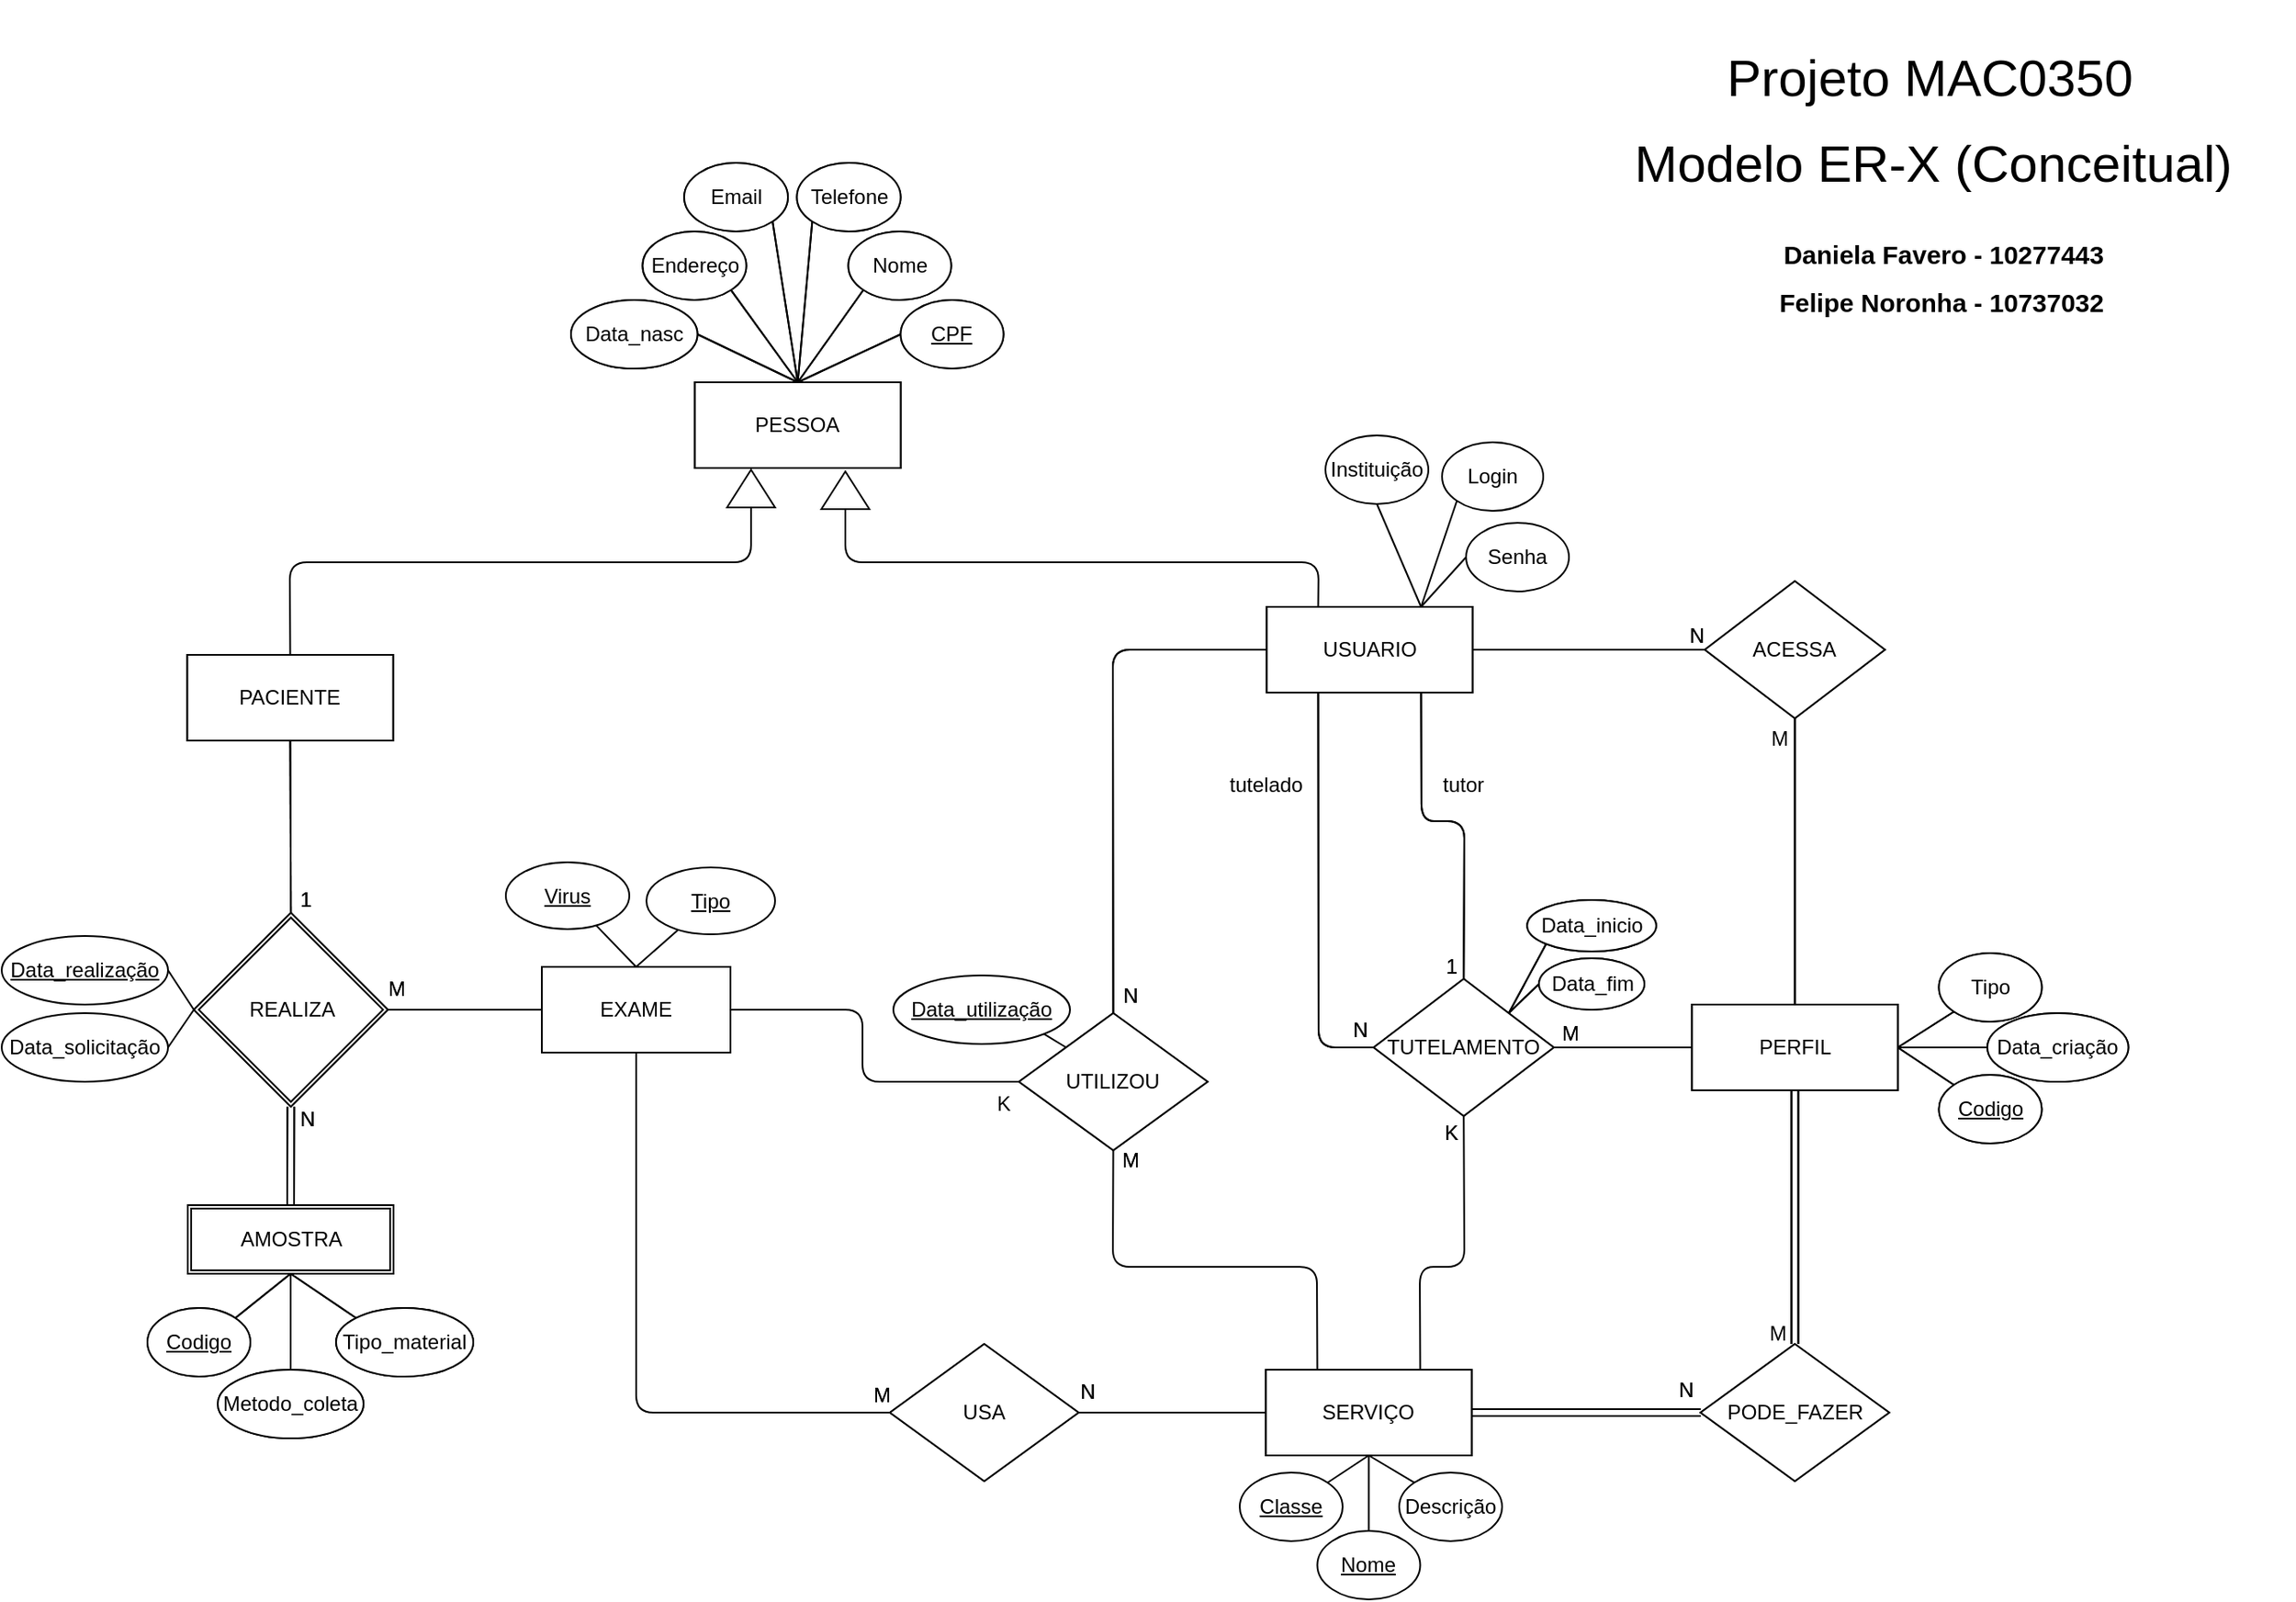 <mxfile version="13.2.6" type="device" pages="2"><diagram id="ZEmv1rlX0s9B3VyAA8h0" name="modelo-conceitual"><mxGraphModel dx="3488" dy="947" grid="0" gridSize="10" guides="0" tooltips="0" connect="1" arrows="0" fold="1" page="1" pageScale="1" pageWidth="1390" pageHeight="980" math="0" shadow="0"><root><mxCell id="0"/><mxCell id="1" parent="0"/><mxCell id="UuPqMQqpv7MaX2GJh8rw-1" value="EXAME" style="rounded=0;whiteSpace=wrap;html=1;" parent="1" vertex="1"><mxGeometry x="-1063" y="592" width="110" height="50" as="geometry"/></mxCell><mxCell id="UuPqMQqpv7MaX2GJh8rw-2" value="PACIENTE" style="rounded=0;whiteSpace=wrap;html=1;" parent="1" vertex="1"><mxGeometry x="-1269.75" y="410" width="120" height="50" as="geometry"/></mxCell><mxCell id="UuPqMQqpv7MaX2GJh8rw-4" value="USUARIO" style="rounded=0;whiteSpace=wrap;html=1;" parent="1" vertex="1"><mxGeometry x="-640.25" y="382" width="120" height="50" as="geometry"/></mxCell><mxCell id="UuPqMQqpv7MaX2GJh8rw-5" value="PERFIL" style="rounded=0;whiteSpace=wrap;html=1;" parent="1" vertex="1"><mxGeometry x="-392.25" y="614" width="120" height="50" as="geometry"/></mxCell><mxCell id="UuPqMQqpv7MaX2GJh8rw-8" value="Tipo_material" style="ellipse;whiteSpace=wrap;html=1;" parent="1" vertex="1"><mxGeometry x="-1183" y="791" width="80" height="40" as="geometry"/></mxCell><mxCell id="UuPqMQqpv7MaX2GJh8rw-9" value="Data_coleta" style="ellipse;whiteSpace=wrap;html=1;" parent="1" vertex="1"><mxGeometry x="-1252" y="827" width="85" height="40" as="geometry"/></mxCell><mxCell id="UuPqMQqpv7MaX2GJh8rw-10" value="&lt;u&gt;Codigo&lt;/u&gt;" style="ellipse;whiteSpace=wrap;html=1;" parent="1" vertex="1"><mxGeometry x="-1293" y="791" width="60" height="40" as="geometry"/></mxCell><mxCell id="UuPqMQqpv7MaX2GJh8rw-31" value="" style="endArrow=none;html=1;entryX=1;entryY=0;entryDx=0;entryDy=0;exitX=0.5;exitY=1;exitDx=0;exitDy=0;" parent="1" source="d6fDW1w8wUBrWbnmW4m0-11" target="UuPqMQqpv7MaX2GJh8rw-10" edge="1"><mxGeometry width="50" height="50" relative="1" as="geometry"><mxPoint x="-1209.5" y="777" as="sourcePoint"/><mxPoint x="-1578" y="787" as="targetPoint"/></mxGeometry></mxCell><mxCell id="UuPqMQqpv7MaX2GJh8rw-32" value="" style="endArrow=none;html=1;entryX=0.5;entryY=0;entryDx=0;entryDy=0;exitX=0.5;exitY=1;exitDx=0;exitDy=0;" parent="1" source="d6fDW1w8wUBrWbnmW4m0-11" target="UuPqMQqpv7MaX2GJh8rw-9" edge="1"><mxGeometry width="50" height="50" relative="1" as="geometry"><mxPoint x="-1209.5" y="777" as="sourcePoint"/><mxPoint x="-1268" y="827" as="targetPoint"/></mxGeometry></mxCell><mxCell id="UuPqMQqpv7MaX2GJh8rw-33" value="" style="endArrow=none;html=1;entryX=0.5;entryY=1;entryDx=0;entryDy=0;exitX=0;exitY=0;exitDx=0;exitDy=0;" parent="1" source="UuPqMQqpv7MaX2GJh8rw-8" target="d6fDW1w8wUBrWbnmW4m0-11" edge="1"><mxGeometry width="50" height="50" relative="1" as="geometry"><mxPoint x="-1188" y="807" as="sourcePoint"/><mxPoint x="-1209.5" y="777" as="targetPoint"/></mxGeometry></mxCell><mxCell id="UuPqMQqpv7MaX2GJh8rw-53" value="TEM_PERFIL" style="rhombus;whiteSpace=wrap;html=1;" parent="1" vertex="1"><mxGeometry x="-384.75" y="367" width="105" height="80" as="geometry"/></mxCell><mxCell id="UuPqMQqpv7MaX2GJh8rw-59" value="PODE_FAZER" style="rhombus;whiteSpace=wrap;html=1;" parent="1" vertex="1"><mxGeometry x="-387.25" y="812" width="110" height="80" as="geometry"/></mxCell><mxCell id="UuPqMQqpv7MaX2GJh8rw-61" value="SERVIÇO" style="rounded=0;whiteSpace=wrap;html=1;" parent="1" vertex="1"><mxGeometry x="-640.75" y="827" width="120" height="50" as="geometry"/></mxCell><mxCell id="UuPqMQqpv7MaX2GJh8rw-65" value="Descrição" style="ellipse;whiteSpace=wrap;html=1;direction=west;" parent="1" vertex="1"><mxGeometry x="-563" y="887" width="60" height="40" as="geometry"/></mxCell><mxCell id="UuPqMQqpv7MaX2GJh8rw-70" value="" style="endArrow=none;html=1;exitX=0.5;exitY=1;exitDx=0;exitDy=0;entryX=1;entryY=1;entryDx=0;entryDy=0;" parent="1" source="42" target="UuPqMQqpv7MaX2GJh8rw-65" edge="1"><mxGeometry width="50" height="50" relative="1" as="geometry"><mxPoint x="-270.75" y="983" as="sourcePoint"/><mxPoint x="-640" y="957" as="targetPoint"/></mxGeometry></mxCell><mxCell id="UuPqMQqpv7MaX2GJh8rw-142" value="Data_criação" style="ellipse;whiteSpace=wrap;html=1;" parent="1" vertex="1"><mxGeometry x="-220" y="619" width="82.25" height="40" as="geometry"/></mxCell><mxCell id="UuPqMQqpv7MaX2GJh8rw-143" value="" style="endArrow=none;html=1;entryX=1;entryY=0.5;entryDx=0;entryDy=0;exitX=0;exitY=0.5;exitDx=0;exitDy=0;" parent="1" source="UuPqMQqpv7MaX2GJh8rw-142" target="UuPqMQqpv7MaX2GJh8rw-5" edge="1"><mxGeometry width="50" height="50" relative="1" as="geometry"><mxPoint x="-321" y="544" as="sourcePoint"/><mxPoint x="-146" y="479" as="targetPoint"/></mxGeometry></mxCell><mxCell id="UuPqMQqpv7MaX2GJh8rw-144" value="&lt;u&gt;Codigo&lt;br&gt;&lt;/u&gt;" style="ellipse;whiteSpace=wrap;html=1;" parent="1" vertex="1"><mxGeometry x="-248.25" y="655" width="60" height="40" as="geometry"/></mxCell><mxCell id="UuPqMQqpv7MaX2GJh8rw-146" value="" style="endArrow=none;html=1;exitX=0;exitY=0;exitDx=0;exitDy=0;entryX=1;entryY=0.5;entryDx=0;entryDy=0;" parent="1" source="UuPqMQqpv7MaX2GJh8rw-144" target="UuPqMQqpv7MaX2GJh8rw-5" edge="1"><mxGeometry width="50" height="50" relative="1" as="geometry"><mxPoint x="-161" y="534" as="sourcePoint"/><mxPoint x="-258.25" y="569" as="targetPoint"/></mxGeometry></mxCell><mxCell id="UuPqMQqpv7MaX2GJh8rw-152" value="" style="endArrow=none;html=1;rounded=0;entryX=0;entryY=0.5;entryDx=0;entryDy=0;exitX=1;exitY=0.5;exitDx=0;exitDy=0;" parent="1" source="UuPqMQqpv7MaX2GJh8rw-4" target="UuPqMQqpv7MaX2GJh8rw-53" edge="1"><mxGeometry relative="1" as="geometry"><mxPoint x="-487.25" y="437" as="sourcePoint"/><mxPoint x="-447.25" y="407" as="targetPoint"/></mxGeometry></mxCell><mxCell id="UuPqMQqpv7MaX2GJh8rw-153" value="N" style="resizable=0;html=1;align=right;verticalAlign=bottom;" parent="UuPqMQqpv7MaX2GJh8rw-152" connectable="0" vertex="1"><mxGeometry x="1" relative="1" as="geometry"/></mxCell><mxCell id="UuPqMQqpv7MaX2GJh8rw-158" value="" style="endArrow=none;html=1;rounded=0;entryX=0.5;entryY=1;entryDx=0;entryDy=0;exitX=0.5;exitY=0;exitDx=0;exitDy=0;" parent="1" source="UuPqMQqpv7MaX2GJh8rw-5" target="UuPqMQqpv7MaX2GJh8rw-53" edge="1"><mxGeometry relative="1" as="geometry"><mxPoint x="-507.25" y="417" as="sourcePoint"/><mxPoint x="-374.75" y="417" as="targetPoint"/></mxGeometry></mxCell><mxCell id="X0s5Z-7Ibiagkn5FmFE1-13" value="É_TUTORADO" style="rhombus;whiteSpace=wrap;html=1;" parent="1" vertex="1"><mxGeometry x="-577.87" y="599" width="105" height="80" as="geometry"/></mxCell><mxCell id="X0s5Z-7Ibiagkn5FmFE1-14" value="" style="endArrow=none;html=1;entryX=0.75;entryY=1;entryDx=0;entryDy=0;exitX=0.5;exitY=0;exitDx=0;exitDy=0;" parent="1" source="X0s5Z-7Ibiagkn5FmFE1-13" target="UuPqMQqpv7MaX2GJh8rw-4" edge="1"><mxGeometry width="50" height="50" relative="1" as="geometry"><mxPoint x="-390" y="587" as="sourcePoint"/><mxPoint x="-525.37" y="512" as="targetPoint"/><Array as="points"><mxPoint x="-525" y="507"/><mxPoint x="-550" y="507"/></Array></mxGeometry></mxCell><mxCell id="X0s5Z-7Ibiagkn5FmFE1-15" value="" style="endArrow=none;html=1;entryX=0;entryY=0.5;entryDx=0;entryDy=0;exitX=1;exitY=0.5;exitDx=0;exitDy=0;" parent="1" source="X0s5Z-7Ibiagkn5FmFE1-13" target="UuPqMQqpv7MaX2GJh8rw-5" edge="1"><mxGeometry width="50" height="50" relative="1" as="geometry"><mxPoint x="-390" y="587" as="sourcePoint"/><mxPoint x="-340" y="537" as="targetPoint"/></mxGeometry></mxCell><mxCell id="X0s5Z-7Ibiagkn5FmFE1-17" value="M" style="resizable=0;html=1;align=right;verticalAlign=bottom;direction=north;" parent="1" connectable="0" vertex="1"><mxGeometry x="-472.87" y="619.004" as="geometry"><mxPoint x="15" y="20" as="offset"/></mxGeometry></mxCell><mxCell id="X0s5Z-7Ibiagkn5FmFE1-18" value="1&lt;br&gt;" style="resizable=0;html=1;align=right;verticalAlign=bottom;" parent="1" connectable="0" vertex="1"><mxGeometry x="-535.995" y="590.998" as="geometry"><mxPoint x="7" y="9.02" as="offset"/></mxGeometry></mxCell><mxCell id="X0s5Z-7Ibiagkn5FmFE1-19" value="N" style="text;html=1;align=center;verticalAlign=middle;resizable=0;points=[];autosize=1;" parent="1" vertex="1"><mxGeometry x="-596" y="619" width="20" height="20" as="geometry"/></mxCell><mxCell id="d6fDW1w8wUBrWbnmW4m0-1" value="" style="endArrow=none;html=1;exitX=0.5;exitY=1;exitDx=0;exitDy=0;entryX=0.75;entryY=0;entryDx=0;entryDy=0;" parent="1" source="X0s5Z-7Ibiagkn5FmFE1-13" target="42" edge="1"><mxGeometry width="50" height="50" relative="1" as="geometry"><mxPoint x="-270" y="727" as="sourcePoint"/><mxPoint x="-220" y="677" as="targetPoint"/><Array as="points"><mxPoint x="-525" y="767"/><mxPoint x="-551" y="767"/></Array></mxGeometry></mxCell><mxCell id="d6fDW1w8wUBrWbnmW4m0-2" value="K" style="text;html=1;align=center;verticalAlign=middle;resizable=0;points=[];autosize=1;" parent="1" vertex="1"><mxGeometry x="-543" y="679" width="20" height="20" as="geometry"/></mxCell><mxCell id="d6fDW1w8wUBrWbnmW4m0-4" value="USA" style="rhombus;whiteSpace=wrap;html=1;" parent="1" vertex="1"><mxGeometry x="-860" y="812" width="110" height="80" as="geometry"/></mxCell><mxCell id="d6fDW1w8wUBrWbnmW4m0-10" value="" style="shape=ext;double=1;whiteSpace=wrap;html=1;aspect=fixed;rotation=45;" parent="1" vertex="1"><mxGeometry x="-1249.37" y="577" width="80" height="80" as="geometry"/></mxCell><mxCell id="d6fDW1w8wUBrWbnmW4m0-11" value="AMOSTRA" style="shape=ext;double=1;rounded=0;whiteSpace=wrap;html=1;" parent="1" vertex="1"><mxGeometry x="-1269.5" y="731" width="120" height="40" as="geometry"/></mxCell><mxCell id="d6fDW1w8wUBrWbnmW4m0-13" value="" style="endArrow=none;html=1;entryX=0.5;entryY=1;entryDx=0;entryDy=0;exitX=0;exitY=0;exitDx=0;exitDy=0;" parent="1" source="d6fDW1w8wUBrWbnmW4m0-10" target="UuPqMQqpv7MaX2GJh8rw-2" edge="1"><mxGeometry width="50" height="50" relative="1" as="geometry"><mxPoint x="-1075.939" y="430" as="sourcePoint"/><mxPoint x="-1009.37" y="495.569" as="targetPoint"/></mxGeometry></mxCell><mxCell id="d6fDW1w8wUBrWbnmW4m0-15" value="REALIZA" style="text;html=1;align=center;verticalAlign=middle;resizable=0;points=[];autosize=1;" parent="1" vertex="1"><mxGeometry x="-1244.5" y="607" width="70" height="20" as="geometry"/></mxCell><mxCell id="d6fDW1w8wUBrWbnmW4m0-18" value="" style="endArrow=none;html=1;entryX=0;entryY=0.5;entryDx=0;entryDy=0;exitX=1;exitY=0;exitDx=0;exitDy=0;" parent="1" source="d6fDW1w8wUBrWbnmW4m0-10" target="UuPqMQqpv7MaX2GJh8rw-1" edge="1"><mxGeometry width="50" height="50" relative="1" as="geometry"><mxPoint x="-1152.801" y="627" as="sourcePoint"/><mxPoint x="-952" y="706" as="targetPoint"/></mxGeometry></mxCell><mxCell id="d6fDW1w8wUBrWbnmW4m0-21" value="1" style="text;html=1;align=center;verticalAlign=middle;resizable=0;points=[];autosize=1;" parent="1" vertex="1"><mxGeometry x="-1211.25" y="543" width="20" height="20" as="geometry"/></mxCell><mxCell id="d6fDW1w8wUBrWbnmW4m0-22" value="M" style="text;html=1;align=center;verticalAlign=middle;resizable=0;points=[];autosize=1;" parent="1" vertex="1"><mxGeometry x="-1163" y="595" width="30" height="20" as="geometry"/></mxCell><mxCell id="d6fDW1w8wUBrWbnmW4m0-23" value="N" style="text;html=1;align=center;verticalAlign=middle;resizable=0;points=[];autosize=1;" parent="1" vertex="1"><mxGeometry x="-1210" y="671" width="20" height="20" as="geometry"/></mxCell><mxCell id="d6fDW1w8wUBrWbnmW4m0-24" value="M" style="text;html=1;align=center;verticalAlign=middle;resizable=0;points=[];autosize=1;" parent="1" vertex="1"><mxGeometry x="-880" y="832" width="30" height="20" as="geometry"/></mxCell><mxCell id="d6fDW1w8wUBrWbnmW4m0-25" value="N" style="text;html=1;align=center;verticalAlign=middle;resizable=0;points=[];autosize=1;" parent="1" vertex="1"><mxGeometry x="-755" y="830" width="20" height="20" as="geometry"/></mxCell><mxCell id="d6fDW1w8wUBrWbnmW4m0-27" value="" style="endArrow=none;html=1;entryX=0;entryY=0.5;entryDx=0;entryDy=0;exitX=1;exitY=0.5;exitDx=0;exitDy=0;" parent="1" source="d6fDW1w8wUBrWbnmW4m0-4" target="UuPqMQqpv7MaX2GJh8rw-61" edge="1"><mxGeometry width="50" height="50" relative="1" as="geometry"><mxPoint x="-630" y="877" as="sourcePoint"/><mxPoint x="-580" y="827" as="targetPoint"/></mxGeometry></mxCell><mxCell id="d6fDW1w8wUBrWbnmW4m0-29" value="UTILIZOU" style="rhombus;whiteSpace=wrap;html=1;" parent="1" vertex="1"><mxGeometry x="-784.75" y="619" width="110" height="80" as="geometry"/></mxCell><mxCell id="d6fDW1w8wUBrWbnmW4m0-30" value="" style="endArrow=none;html=1;entryX=0;entryY=0.5;entryDx=0;entryDy=0;exitX=0.5;exitY=0;exitDx=0;exitDy=0;" parent="1" source="d6fDW1w8wUBrWbnmW4m0-29" target="UuPqMQqpv7MaX2GJh8rw-4" edge="1"><mxGeometry width="50" height="50" relative="1" as="geometry"><mxPoint x="-670" y="637" as="sourcePoint"/><mxPoint x="-620" y="587" as="targetPoint"/><Array as="points"><mxPoint x="-730" y="407"/></Array></mxGeometry></mxCell><mxCell id="d6fDW1w8wUBrWbnmW4m0-32" value="" style="endArrow=none;html=1;entryX=0.5;entryY=1;entryDx=0;entryDy=0;exitX=0.25;exitY=0;exitDx=0;exitDy=0;" parent="1" source="42" target="d6fDW1w8wUBrWbnmW4m0-29" edge="1"><mxGeometry width="50" height="50" relative="1" as="geometry"><mxPoint x="-720" y="737" as="sourcePoint"/><mxPoint x="-670" y="687" as="targetPoint"/><Array as="points"><mxPoint x="-611" y="767"/><mxPoint x="-680" y="767"/><mxPoint x="-730" y="767"/></Array></mxGeometry></mxCell><mxCell id="d6fDW1w8wUBrWbnmW4m0-33" value="N" style="text;html=1;align=center;verticalAlign=middle;resizable=0;points=[];autosize=1;" parent="1" vertex="1"><mxGeometry x="-730" y="599" width="20" height="20" as="geometry"/></mxCell><mxCell id="d6fDW1w8wUBrWbnmW4m0-34" value="M" style="text;html=1;align=center;verticalAlign=middle;resizable=0;points=[];autosize=1;" parent="1" vertex="1"><mxGeometry x="-735.5" y="695" width="30" height="20" as="geometry"/></mxCell><mxCell id="2Gec0YwHtDh3fLTfKh4Z-1" value="" style="shape=link;html=1;entryX=1;entryY=1;entryDx=0;entryDy=0;exitX=0.5;exitY=0;exitDx=0;exitDy=0;" parent="1" source="d6fDW1w8wUBrWbnmW4m0-11" target="d6fDW1w8wUBrWbnmW4m0-10" edge="1"><mxGeometry width="50" height="50" relative="1" as="geometry"><mxPoint x="-922" y="652" as="sourcePoint"/><mxPoint x="-872" y="602" as="targetPoint"/></mxGeometry></mxCell><mxCell id="2Gec0YwHtDh3fLTfKh4Z-2" value="Tipo" style="ellipse;whiteSpace=wrap;html=1;" parent="1" vertex="1"><mxGeometry x="-248.25" y="584" width="60" height="40" as="geometry"/></mxCell><mxCell id="2Gec0YwHtDh3fLTfKh4Z-3" value="" style="endArrow=none;html=1;exitX=0;exitY=1;exitDx=0;exitDy=0;entryX=1;entryY=0.5;entryDx=0;entryDy=0;" parent="1" source="2Gec0YwHtDh3fLTfKh4Z-2" target="UuPqMQqpv7MaX2GJh8rw-5" edge="1"><mxGeometry width="50" height="50" relative="1" as="geometry"><mxPoint x="-101" y="440" as="sourcePoint"/><mxPoint x="-212.25" y="570" as="targetPoint"/></mxGeometry></mxCell><mxCell id="2Gec0YwHtDh3fLTfKh4Z-5" value="Data_fim&lt;br&gt;" style="ellipse;whiteSpace=wrap;html=1;" parent="1" vertex="1"><mxGeometry x="-481.5" y="587" width="61.5" height="30" as="geometry"/></mxCell><mxCell id="2Gec0YwHtDh3fLTfKh4Z-6" value="" style="endArrow=none;html=1;entryX=1;entryY=0;entryDx=0;entryDy=0;exitX=0;exitY=0.5;exitDx=0;exitDy=0;" parent="1" source="2Gec0YwHtDh3fLTfKh4Z-5" target="X0s5Z-7Ibiagkn5FmFE1-13" edge="1"><mxGeometry width="50" height="50" relative="1" as="geometry"><mxPoint x="-453" y="581" as="sourcePoint"/><mxPoint x="-505.25" y="581.0" as="targetPoint"/></mxGeometry></mxCell><mxCell id="2Gec0YwHtDh3fLTfKh4Z-8" value="" style="endArrow=none;html=1;exitX=0;exitY=1;exitDx=0;exitDy=0;entryX=1;entryY=0;entryDx=0;entryDy=0;" parent="1" source="2Gec0YwHtDh3fLTfKh4Z-9" target="X0s5Z-7Ibiagkn5FmFE1-13" edge="1"><mxGeometry width="50" height="50" relative="1" as="geometry"><mxPoint x="-472.34" y="560.224" as="sourcePoint"/><mxPoint x="-505.25" y="581.0" as="targetPoint"/></mxGeometry></mxCell><mxCell id="2Gec0YwHtDh3fLTfKh4Z-9" value="Data_inicio" style="ellipse;whiteSpace=wrap;html=1;" parent="1" vertex="1"><mxGeometry x="-488.37" y="553" width="75.25" height="30" as="geometry"/></mxCell><mxCell id="D-aBBu9o7z9r22vUCa0Y-1" value="" style="shape=link;html=1;entryX=0;entryY=0.5;entryDx=0;entryDy=0;exitX=1;exitY=0.5;exitDx=0;exitDy=0;" parent="1" source="UuPqMQqpv7MaX2GJh8rw-61" target="UuPqMQqpv7MaX2GJh8rw-59" edge="1"><mxGeometry width="50" height="50" relative="1" as="geometry"><mxPoint x="-1197.5" y="976" as="sourcePoint"/><mxPoint x="-1197.37" y="918.569" as="targetPoint"/></mxGeometry></mxCell><mxCell id="5" value="" style="shape=link;html=1;entryX=0.5;entryY=1;entryDx=0;entryDy=0;exitX=0.5;exitY=0;exitDx=0;exitDy=0;" parent="1" source="UuPqMQqpv7MaX2GJh8rw-59" target="UuPqMQqpv7MaX2GJh8rw-5" edge="1"><mxGeometry width="50" height="50" relative="1" as="geometry"><mxPoint x="-510.75" y="862" as="sourcePoint"/><mxPoint x="-377.25" y="862" as="targetPoint"/></mxGeometry></mxCell><mxCell id="6" value="N" style="text;html=1;align=center;verticalAlign=middle;resizable=0;points=[];autosize=1;" parent="1" vertex="1"><mxGeometry x="-406" y="830" width="19" height="18" as="geometry"/></mxCell><mxCell id="7" value="" style="endArrow=none;html=1;entryX=0.25;entryY=1;entryDx=0;entryDy=0;exitX=0;exitY=0.5;exitDx=0;exitDy=0;" parent="1" source="X0s5Z-7Ibiagkn5FmFE1-13" target="UuPqMQqpv7MaX2GJh8rw-4" edge="1"><mxGeometry width="50" height="50" relative="1" as="geometry"><mxPoint x="-719.75" y="629" as="sourcePoint"/><mxPoint x="-630.25" y="417" as="targetPoint"/><Array as="points"><mxPoint x="-610" y="639"/></Array></mxGeometry></mxCell><mxCell id="8" value="EXAME" style="rounded=0;whiteSpace=wrap;html=1;" parent="1" vertex="1"><mxGeometry x="-1063" y="592" width="110" height="50" as="geometry"/></mxCell><mxCell id="9" value="PACIENTE" style="rounded=0;whiteSpace=wrap;html=1;" parent="1" vertex="1"><mxGeometry x="-1269.75" y="410" width="120" height="50" as="geometry"/></mxCell><mxCell id="10" value="USUARIO" style="rounded=0;whiteSpace=wrap;html=1;" parent="1" vertex="1"><mxGeometry x="-640.25" y="382" width="120" height="50" as="geometry"/></mxCell><mxCell id="11" value="PERFIL" style="rounded=0;whiteSpace=wrap;html=1;" parent="1" vertex="1"><mxGeometry x="-392.25" y="614" width="120" height="50" as="geometry"/></mxCell><mxCell id="13" value="Tipo_material" style="ellipse;whiteSpace=wrap;html=1;" parent="1" vertex="1"><mxGeometry x="-1183" y="791" width="80" height="40" as="geometry"/></mxCell><mxCell id="14" value="Metodo_coleta" style="ellipse;whiteSpace=wrap;html=1;" parent="1" vertex="1"><mxGeometry x="-1252" y="827" width="85" height="40" as="geometry"/></mxCell><mxCell id="15" value="&lt;u&gt;Codigo&lt;/u&gt;" style="ellipse;whiteSpace=wrap;html=1;" parent="1" vertex="1"><mxGeometry x="-1293" y="791" width="60" height="40" as="geometry"/></mxCell><mxCell id="19" value="Instituição" style="ellipse;whiteSpace=wrap;html=1;" parent="1" vertex="1"><mxGeometry x="-606" y="282" width="60" height="40" as="geometry"/></mxCell><mxCell id="21" value="Login" style="ellipse;whiteSpace=wrap;html=1;" parent="1" vertex="1"><mxGeometry x="-538" y="286" width="59" height="40" as="geometry"/></mxCell><mxCell id="22" value="Senha" style="ellipse;whiteSpace=wrap;html=1;direction=west;" parent="1" vertex="1"><mxGeometry x="-524" y="333" width="60" height="40" as="geometry"/></mxCell><mxCell id="29" value="" style="endArrow=none;html=1;entryX=0.5;entryY=0;entryDx=0;entryDy=0;" parent="1" source="12" target="8" edge="1"><mxGeometry width="50" height="50" relative="1" as="geometry"><mxPoint x="-933" y="952" as="sourcePoint"/><mxPoint x="-883" y="902" as="targetPoint"/></mxGeometry></mxCell><mxCell id="30" value="" style="endArrow=none;html=1;entryX=1;entryY=0;entryDx=0;entryDy=0;exitX=0.5;exitY=1;exitDx=0;exitDy=0;" parent="1" source="111" target="15" edge="1"><mxGeometry width="50" height="50" relative="1" as="geometry"><mxPoint x="-1209.5" y="777" as="sourcePoint"/><mxPoint x="-1578" y="787" as="targetPoint"/></mxGeometry></mxCell><mxCell id="31" value="" style="endArrow=none;html=1;entryX=0.5;entryY=0;entryDx=0;entryDy=0;exitX=0.5;exitY=1;exitDx=0;exitDy=0;" parent="1" source="111" target="14" edge="1"><mxGeometry width="50" height="50" relative="1" as="geometry"><mxPoint x="-1209.5" y="777" as="sourcePoint"/><mxPoint x="-1268" y="827" as="targetPoint"/></mxGeometry></mxCell><mxCell id="32" value="" style="endArrow=none;html=1;entryX=0.5;entryY=1;entryDx=0;entryDy=0;exitX=0;exitY=0;exitDx=0;exitDy=0;" parent="1" source="13" target="111" edge="1"><mxGeometry width="50" height="50" relative="1" as="geometry"><mxPoint x="-1188" y="807" as="sourcePoint"/><mxPoint x="-1209.5" y="777" as="targetPoint"/></mxGeometry></mxCell><mxCell id="33" value="" style="endArrow=none;html=1;exitX=0.5;exitY=1;exitDx=0;exitDy=0;entryX=0.75;entryY=0;entryDx=0;entryDy=0;" parent="1" source="19" target="10" edge="1"><mxGeometry width="50" height="50" relative="1" as="geometry"><mxPoint x="-680.25" y="467" as="sourcePoint"/><mxPoint x="-630.25" y="417" as="targetPoint"/></mxGeometry></mxCell><mxCell id="38" value="" style="endArrow=none;html=1;exitX=0;exitY=1;exitDx=0;exitDy=0;entryX=0.75;entryY=0;entryDx=0;entryDy=0;" parent="1" source="21" target="10" edge="1"><mxGeometry width="50" height="50" relative="1" as="geometry"><mxPoint x="-490.25" y="507" as="sourcePoint"/><mxPoint x="-560.25" y="467" as="targetPoint"/></mxGeometry></mxCell><mxCell id="39" value="" style="endArrow=none;html=1;exitX=1;exitY=0.5;exitDx=0;exitDy=0;entryX=0.75;entryY=0;entryDx=0;entryDy=0;" parent="1" source="22" target="10" edge="1"><mxGeometry width="50" height="50" relative="1" as="geometry"><mxPoint x="-480.25" y="517" as="sourcePoint"/><mxPoint x="-580.25" y="437" as="targetPoint"/></mxGeometry></mxCell><mxCell id="40" value="ACESSA" style="rhombus;whiteSpace=wrap;html=1;" parent="1" vertex="1"><mxGeometry x="-384.75" y="367" width="105" height="80" as="geometry"/></mxCell><mxCell id="41" value="PODE_FAZER" style="rhombus;whiteSpace=wrap;html=1;" parent="1" vertex="1"><mxGeometry x="-387.25" y="812" width="110" height="80" as="geometry"/></mxCell><mxCell id="42" value="SERVIÇO" style="rounded=0;whiteSpace=wrap;html=1;" parent="1" vertex="1"><mxGeometry x="-640.75" y="827" width="120" height="50" as="geometry"/></mxCell><mxCell id="43" value="&lt;u&gt;Classe&lt;/u&gt;" style="ellipse;whiteSpace=wrap;html=1;" parent="1" vertex="1"><mxGeometry x="-656" y="887" width="60" height="40" as="geometry"/></mxCell><mxCell id="44" value="&lt;u&gt;Nome&lt;/u&gt;" style="ellipse;whiteSpace=wrap;html=1;direction=west;" parent="1" vertex="1"><mxGeometry x="-610.75" y="921" width="60" height="40" as="geometry"/></mxCell><mxCell id="45" value="" style="endArrow=none;html=1;exitX=0.5;exitY=1;exitDx=0;exitDy=0;entryX=0.5;entryY=1;entryDx=0;entryDy=0;" parent="1" source="42" target="44" edge="1"><mxGeometry width="50" height="50" relative="1" as="geometry"><mxPoint x="-270.75" y="983" as="sourcePoint"/><mxPoint x="-640" y="957" as="targetPoint"/></mxGeometry></mxCell><mxCell id="46" value="" style="endArrow=none;html=1;exitX=0.5;exitY=1;exitDx=0;exitDy=0;" parent="1" source="42" target="43" edge="1"><mxGeometry width="50" height="50" relative="1" as="geometry"><mxPoint x="-641" y="877" as="sourcePoint"/><mxPoint x="-335.75" y="683" as="targetPoint"/></mxGeometry></mxCell><mxCell id="51" value="Data_criação" style="ellipse;whiteSpace=wrap;html=1;" parent="1" vertex="1"><mxGeometry x="-220" y="619" width="82.25" height="40" as="geometry"/></mxCell><mxCell id="52" value="" style="endArrow=none;html=1;entryX=1;entryY=0.5;entryDx=0;entryDy=0;exitX=0;exitY=0.5;exitDx=0;exitDy=0;" parent="1" source="51" target="11" edge="1"><mxGeometry width="50" height="50" relative="1" as="geometry"><mxPoint x="-321" y="544" as="sourcePoint"/><mxPoint x="-146" y="479" as="targetPoint"/></mxGeometry></mxCell><mxCell id="53" value="&lt;u&gt;Codigo&lt;br&gt;&lt;/u&gt;" style="ellipse;whiteSpace=wrap;html=1;" parent="1" vertex="1"><mxGeometry x="-248.25" y="655" width="60" height="40" as="geometry"/></mxCell><mxCell id="54" value="" style="endArrow=none;html=1;exitX=0;exitY=0;exitDx=0;exitDy=0;entryX=1;entryY=0.5;entryDx=0;entryDy=0;" parent="1" source="53" target="11" edge="1"><mxGeometry width="50" height="50" relative="1" as="geometry"><mxPoint x="-161" y="534" as="sourcePoint"/><mxPoint x="-258.25" y="569" as="targetPoint"/></mxGeometry></mxCell><mxCell id="55" value="" style="endArrow=none;html=1;rounded=0;entryX=0;entryY=0.5;entryDx=0;entryDy=0;exitX=1;exitY=0.5;exitDx=0;exitDy=0;" parent="1" source="10" target="40" edge="1"><mxGeometry relative="1" as="geometry"><mxPoint x="-487.25" y="437" as="sourcePoint"/><mxPoint x="-447.25" y="407" as="targetPoint"/></mxGeometry></mxCell><mxCell id="56" value="N" style="resizable=0;html=1;align=right;verticalAlign=bottom;" parent="55" connectable="0" vertex="1"><mxGeometry x="1" relative="1" as="geometry"/></mxCell><mxCell id="57" value="" style="endArrow=none;html=1;rounded=0;entryX=0.5;entryY=1;entryDx=0;entryDy=0;exitX=0.5;exitY=0;exitDx=0;exitDy=0;" parent="1" source="11" target="40" edge="1"><mxGeometry relative="1" as="geometry"><mxPoint x="-507.25" y="417" as="sourcePoint"/><mxPoint x="-374.75" y="417" as="targetPoint"/></mxGeometry></mxCell><mxCell id="58" value="M" style="resizable=0;html=1;align=right;verticalAlign=bottom;direction=north;" parent="57" connectable="0" vertex="1"><mxGeometry x="1" relative="1" as="geometry"><mxPoint x="-3.75" y="20" as="offset"/></mxGeometry></mxCell><mxCell id="82" value="M" style="resizable=0;html=1;align=right;verticalAlign=bottom;direction=north;" parent="1" connectable="0" vertex="1"><mxGeometry x="-352" y="794.004" as="geometry"><mxPoint x="15" y="20" as="offset"/></mxGeometry></mxCell><mxCell id="93" value="TUTELAMENTO" style="rhombus;whiteSpace=wrap;html=1;" parent="1" vertex="1"><mxGeometry x="-577.87" y="599" width="105" height="80" as="geometry"/></mxCell><mxCell id="94" value="" style="endArrow=none;html=1;entryX=0.75;entryY=1;entryDx=0;entryDy=0;exitX=0.5;exitY=0;exitDx=0;exitDy=0;" parent="1" source="93" target="10" edge="1"><mxGeometry width="50" height="50" relative="1" as="geometry"><mxPoint x="-390" y="587" as="sourcePoint"/><mxPoint x="-525.37" y="512" as="targetPoint"/><Array as="points"><mxPoint x="-525" y="507"/><mxPoint x="-550" y="507"/></Array></mxGeometry></mxCell><mxCell id="95" value="" style="endArrow=none;html=1;entryX=0;entryY=0.5;entryDx=0;entryDy=0;exitX=1;exitY=0.5;exitDx=0;exitDy=0;" parent="1" source="93" target="11" edge="1"><mxGeometry width="50" height="50" relative="1" as="geometry"><mxPoint x="-390" y="587" as="sourcePoint"/><mxPoint x="-340" y="537" as="targetPoint"/></mxGeometry></mxCell><mxCell id="96" value="M" style="resizable=0;html=1;align=right;verticalAlign=bottom;direction=north;" parent="1" connectable="0" vertex="1"><mxGeometry x="-472.87" y="619.004" as="geometry"><mxPoint x="15" y="20" as="offset"/></mxGeometry></mxCell><mxCell id="97" value="1&lt;br&gt;" style="resizable=0;html=1;align=right;verticalAlign=bottom;" parent="1" connectable="0" vertex="1"><mxGeometry x="-535.995" y="590.998" as="geometry"><mxPoint x="7" y="9.02" as="offset"/></mxGeometry></mxCell><mxCell id="98" value="N" style="text;html=1;align=center;verticalAlign=middle;resizable=0;points=[];autosize=1;" parent="1" vertex="1"><mxGeometry x="-596" y="619" width="20" height="20" as="geometry"/></mxCell><mxCell id="104" value="&lt;span style=&quot;font-size: 30px&quot;&gt;Modelo ER-X (Conceitual)&lt;/span&gt;" style="text;html=1;strokeColor=none;fillColor=none;align=center;verticalAlign=middle;whiteSpace=wrap;rounded=0;" parent="1" vertex="1"><mxGeometry x="-462.37" y="78" width="421.25" height="90" as="geometry"/></mxCell><mxCell id="105" value="&lt;span style=&quot;font-size: 30px&quot;&gt;Projeto MAC0350&lt;/span&gt;" style="text;html=1;strokeColor=none;fillColor=none;align=center;verticalAlign=middle;whiteSpace=wrap;rounded=0;" parent="1" vertex="1"><mxGeometry x="-464" y="28" width="421.25" height="90" as="geometry"/></mxCell><mxCell id="106" value="&lt;h1 style=&quot;font-size: 15px&quot;&gt;&lt;font style=&quot;font-size: 15px&quot;&gt;&lt;span&gt;Daniela Favero - 10277443&lt;/span&gt;&lt;br&gt;&lt;/font&gt;&lt;/h1&gt;&lt;div style=&quot;font-size: 15px&quot;&gt;&lt;span&gt;&lt;b&gt;&lt;font style=&quot;font-size: 15px&quot;&gt;Felipe Noronha - 10737032&lt;/font&gt;&lt;/b&gt;&lt;/span&gt;&lt;/div&gt;" style="text;html=1;strokeColor=none;fillColor=none;spacing=5;spacingTop=-20;whiteSpace=wrap;overflow=hidden;rounded=0;align=right;" parent="1" vertex="1"><mxGeometry x="-362.25" y="168" width="214.75" height="120" as="geometry"/></mxCell><mxCell id="108" value="K" style="text;html=1;align=center;verticalAlign=middle;resizable=0;points=[];autosize=1;" parent="1" vertex="1"><mxGeometry x="-543" y="679" width="20" height="20" as="geometry"/></mxCell><mxCell id="109" value="USA" style="rhombus;whiteSpace=wrap;html=1;" parent="1" vertex="1"><mxGeometry x="-860" y="812" width="110" height="80" as="geometry"/></mxCell><mxCell id="110" value="" style="shape=ext;double=1;whiteSpace=wrap;html=1;aspect=fixed;rotation=45;" parent="1" vertex="1"><mxGeometry x="-1249.37" y="577" width="80" height="80" as="geometry"/></mxCell><mxCell id="111" value="AMOSTRA" style="shape=ext;double=1;rounded=0;whiteSpace=wrap;html=1;" parent="1" vertex="1"><mxGeometry x="-1269.5" y="731" width="120" height="40" as="geometry"/></mxCell><mxCell id="112" value="" style="endArrow=none;html=1;entryX=0.5;entryY=1;entryDx=0;entryDy=0;exitX=0;exitY=0;exitDx=0;exitDy=0;" parent="1" source="110" target="9" edge="1"><mxGeometry width="50" height="50" relative="1" as="geometry"><mxPoint x="-1075.939" y="430" as="sourcePoint"/><mxPoint x="-1009.37" y="495.569" as="targetPoint"/></mxGeometry></mxCell><mxCell id="113" value="REALIZA" style="text;html=1;align=center;verticalAlign=middle;resizable=0;points=[];autosize=1;" parent="1" vertex="1"><mxGeometry x="-1244.5" y="607" width="70" height="20" as="geometry"/></mxCell><mxCell id="114" value="" style="endArrow=none;html=1;entryX=0;entryY=0.5;entryDx=0;entryDy=0;exitX=1;exitY=0;exitDx=0;exitDy=0;" parent="1" source="110" target="8" edge="1"><mxGeometry width="50" height="50" relative="1" as="geometry"><mxPoint x="-1152.801" y="627" as="sourcePoint"/><mxPoint x="-952" y="706" as="targetPoint"/></mxGeometry></mxCell><mxCell id="115" value="1" style="text;html=1;align=center;verticalAlign=middle;resizable=0;points=[];autosize=1;" parent="1" vertex="1"><mxGeometry x="-1211.25" y="543" width="20" height="20" as="geometry"/></mxCell><mxCell id="116" value="M" style="text;html=1;align=center;verticalAlign=middle;resizable=0;points=[];autosize=1;" parent="1" vertex="1"><mxGeometry x="-1163" y="595" width="30" height="20" as="geometry"/></mxCell><mxCell id="117" value="N" style="text;html=1;align=center;verticalAlign=middle;resizable=0;points=[];autosize=1;" parent="1" vertex="1"><mxGeometry x="-1210" y="671" width="20" height="20" as="geometry"/></mxCell><mxCell id="118" value="M" style="text;html=1;align=center;verticalAlign=middle;resizable=0;points=[];autosize=1;" parent="1" vertex="1"><mxGeometry x="-880" y="832" width="30" height="20" as="geometry"/></mxCell><mxCell id="119" value="N" style="text;html=1;align=center;verticalAlign=middle;resizable=0;points=[];autosize=1;" parent="1" vertex="1"><mxGeometry x="-755" y="830" width="20" height="20" as="geometry"/></mxCell><mxCell id="120" value="" style="endArrow=none;html=1;entryX=0;entryY=0.5;entryDx=0;entryDy=0;exitX=1;exitY=0.5;exitDx=0;exitDy=0;" parent="1" source="109" target="42" edge="1"><mxGeometry width="50" height="50" relative="1" as="geometry"><mxPoint x="-630" y="877" as="sourcePoint"/><mxPoint x="-580" y="827" as="targetPoint"/></mxGeometry></mxCell><mxCell id="121" value="" style="endArrow=none;html=1;entryX=0;entryY=0.5;entryDx=0;entryDy=0;exitX=0.5;exitY=1;exitDx=0;exitDy=0;" parent="1" source="8" target="109" edge="1"><mxGeometry width="50" height="50" relative="1" as="geometry"><mxPoint x="-909" y="863" as="sourcePoint"/><mxPoint x="-630.75" y="862" as="targetPoint"/><Array as="points"><mxPoint x="-1008" y="852"/></Array></mxGeometry></mxCell><mxCell id="122" value="UTILIZOU" style="rhombus;whiteSpace=wrap;html=1;" parent="1" vertex="1"><mxGeometry x="-784.75" y="619" width="110" height="80" as="geometry"/></mxCell><mxCell id="123" value="" style="endArrow=none;html=1;entryX=0;entryY=0.5;entryDx=0;entryDy=0;exitX=0.5;exitY=0;exitDx=0;exitDy=0;" parent="1" source="122" target="10" edge="1"><mxGeometry width="50" height="50" relative="1" as="geometry"><mxPoint x="-670" y="637" as="sourcePoint"/><mxPoint x="-620" y="587" as="targetPoint"/><Array as="points"><mxPoint x="-730" y="407"/></Array></mxGeometry></mxCell><mxCell id="125" value="N" style="text;html=1;align=center;verticalAlign=middle;resizable=0;points=[];autosize=1;" parent="1" vertex="1"><mxGeometry x="-730" y="599" width="20" height="20" as="geometry"/></mxCell><mxCell id="126" value="M" style="text;html=1;align=center;verticalAlign=middle;resizable=0;points=[];autosize=1;" parent="1" vertex="1"><mxGeometry x="-735.5" y="695" width="30" height="20" as="geometry"/></mxCell><mxCell id="127" value="&lt;u&gt;Data_utilização&lt;/u&gt;" style="ellipse;whiteSpace=wrap;html=1;" parent="1" vertex="1"><mxGeometry x="-858" y="597" width="103" height="40" as="geometry"/></mxCell><mxCell id="128" value="" style="endArrow=none;html=1;entryX=0;entryY=0;entryDx=0;entryDy=0;exitX=1;exitY=1;exitDx=0;exitDy=0;" parent="1" source="127" target="122" edge="1"><mxGeometry width="50" height="50" relative="1" as="geometry"><mxPoint x="-660" y="749" as="sourcePoint"/><mxPoint x="-860" y="619" as="targetPoint"/></mxGeometry></mxCell><mxCell id="129" value="" style="shape=link;html=1;entryX=1;entryY=1;entryDx=0;entryDy=0;exitX=0.5;exitY=0;exitDx=0;exitDy=0;" parent="1" source="111" target="110" edge="1"><mxGeometry width="50" height="50" relative="1" as="geometry"><mxPoint x="-922" y="652" as="sourcePoint"/><mxPoint x="-872" y="602" as="targetPoint"/></mxGeometry></mxCell><mxCell id="130" value="Tipo" style="ellipse;whiteSpace=wrap;html=1;" parent="1" vertex="1"><mxGeometry x="-248.25" y="584" width="60" height="40" as="geometry"/></mxCell><mxCell id="131" value="" style="endArrow=none;html=1;exitX=0;exitY=1;exitDx=0;exitDy=0;entryX=1;entryY=0.5;entryDx=0;entryDy=0;" parent="1" source="130" target="11" edge="1"><mxGeometry width="50" height="50" relative="1" as="geometry"><mxPoint x="-101" y="440" as="sourcePoint"/><mxPoint x="-212.25" y="570" as="targetPoint"/></mxGeometry></mxCell><mxCell id="132" value="Data_fim&lt;br&gt;" style="ellipse;whiteSpace=wrap;html=1;" parent="1" vertex="1"><mxGeometry x="-481.5" y="587" width="61.5" height="30" as="geometry"/></mxCell><mxCell id="133" value="" style="endArrow=none;html=1;entryX=1;entryY=0;entryDx=0;entryDy=0;exitX=0;exitY=0.5;exitDx=0;exitDy=0;" parent="1" source="132" target="93" edge="1"><mxGeometry width="50" height="50" relative="1" as="geometry"><mxPoint x="-453" y="581" as="sourcePoint"/><mxPoint x="-505.25" y="581.0" as="targetPoint"/></mxGeometry></mxCell><mxCell id="134" value="" style="endArrow=none;html=1;exitX=0;exitY=1;exitDx=0;exitDy=0;entryX=1;entryY=0;entryDx=0;entryDy=0;" parent="1" source="135" target="93" edge="1"><mxGeometry width="50" height="50" relative="1" as="geometry"><mxPoint x="-472.34" y="560.224" as="sourcePoint"/><mxPoint x="-505.25" y="581.0" as="targetPoint"/></mxGeometry></mxCell><mxCell id="135" value="Data_inicio" style="ellipse;whiteSpace=wrap;html=1;" parent="1" vertex="1"><mxGeometry x="-488.37" y="553" width="75.25" height="30" as="geometry"/></mxCell><mxCell id="136" value="" style="shape=link;html=1;entryX=0;entryY=0.5;entryDx=0;entryDy=0;exitX=1;exitY=0.5;exitDx=0;exitDy=0;" parent="1" source="42" target="41" edge="1"><mxGeometry width="50" height="50" relative="1" as="geometry"><mxPoint x="-1197.5" y="976" as="sourcePoint"/><mxPoint x="-1197.37" y="918.569" as="targetPoint"/></mxGeometry></mxCell><mxCell id="137" value="" style="shape=link;html=1;entryX=0.5;entryY=1;entryDx=0;entryDy=0;exitX=0.5;exitY=0;exitDx=0;exitDy=0;" parent="1" source="41" target="11" edge="1"><mxGeometry width="50" height="50" relative="1" as="geometry"><mxPoint x="-510.75" y="862" as="sourcePoint"/><mxPoint x="-377.25" y="862" as="targetPoint"/></mxGeometry></mxCell><mxCell id="138" value="N" style="text;html=1;align=center;verticalAlign=middle;resizable=0;points=[];autosize=1;" parent="1" vertex="1"><mxGeometry x="-406" y="830" width="19" height="18" as="geometry"/></mxCell><mxCell id="139" value="" style="endArrow=none;html=1;entryX=0.25;entryY=1;entryDx=0;entryDy=0;exitX=0;exitY=0.5;exitDx=0;exitDy=0;" parent="1" source="93" target="10" edge="1"><mxGeometry width="50" height="50" relative="1" as="geometry"><mxPoint x="-719.75" y="629" as="sourcePoint"/><mxPoint x="-630.25" y="417" as="targetPoint"/><Array as="points"><mxPoint x="-610" y="639"/></Array></mxGeometry></mxCell><mxCell id="141" value="&lt;u&gt;Data_realização&lt;/u&gt;" style="ellipse;whiteSpace=wrap;html=1;" parent="1" vertex="1"><mxGeometry x="-1378" y="574" width="97" height="40" as="geometry"/></mxCell><mxCell id="142" value="" style="endArrow=none;html=1;entryX=1;entryY=0.5;entryDx=0;entryDy=0;exitX=0;exitY=1;exitDx=0;exitDy=0;" parent="1" source="110" target="141" edge="1"><mxGeometry width="50" height="50" relative="1" as="geometry"><mxPoint x="-1394.5" y="527" as="sourcePoint"/><mxPoint x="-1453" y="583" as="targetPoint"/></mxGeometry></mxCell><mxCell id="143" value="tutor" style="text;html=1;align=center;verticalAlign=middle;resizable=0;points=[];autosize=1;" parent="1" vertex="1"><mxGeometry x="-543" y="477" width="34" height="18" as="geometry"/></mxCell><mxCell id="144" value="tutelado" style="text;html=1;align=center;verticalAlign=middle;resizable=0;points=[];autosize=1;" parent="1" vertex="1"><mxGeometry x="-667.25" y="477" width="53" height="18" as="geometry"/></mxCell><mxCell id="12" value="&lt;u&gt;Virus&lt;/u&gt;" style="ellipse;whiteSpace=wrap;html=1;" parent="1" vertex="1"><mxGeometry x="-1084" y="531" width="72" height="39" as="geometry"/></mxCell><mxCell id="pQw2ruIkp67tboCFbS3G-144" value="" style="endArrow=none;html=1;entryX=0.5;entryY=0;entryDx=0;entryDy=0;" parent="1" source="pQw2ruIkp67tboCFbS3G-145" target="8" edge="1"><mxGeometry width="50" height="50" relative="1" as="geometry"><mxPoint x="-825" y="978" as="sourcePoint"/><mxPoint x="-900" y="668" as="targetPoint"/></mxGeometry></mxCell><mxCell id="pQw2ruIkp67tboCFbS3G-145" value="&lt;u&gt;Tipo&lt;/u&gt;" style="ellipse;whiteSpace=wrap;html=1;" parent="1" vertex="1"><mxGeometry x="-1002" y="534" width="75" height="39" as="geometry"/></mxCell><mxCell id="eUd9U3MtznogP9Hwdc8J-145" value="K" style="text;html=1;align=center;verticalAlign=middle;resizable=0;points=[];autosize=1;" parent="1" vertex="1"><mxGeometry x="-803" y="663" width="18" height="17" as="geometry"/></mxCell><mxCell id="9bKGKP1ct6bnUs9AKVbL-144" value="Data_solicitação" style="ellipse;whiteSpace=wrap;html=1;" parent="1" vertex="1"><mxGeometry x="-1378" y="619" width="97" height="40" as="geometry"/></mxCell><mxCell id="9bKGKP1ct6bnUs9AKVbL-145" value="" style="endArrow=none;html=1;exitX=1;exitY=0.5;exitDx=0;exitDy=0;entryX=0;entryY=1;entryDx=0;entryDy=0;" parent="1" source="9bKGKP1ct6bnUs9AKVbL-144" target="110" edge="1"><mxGeometry width="50" height="50" relative="1" as="geometry"><mxPoint x="-1255.939" y="627" as="sourcePoint"/><mxPoint x="-1265" y="622" as="targetPoint"/></mxGeometry></mxCell><mxCell id="BoNHoqDP9QOeG4jCIFz5-149" value="PACIENTE" style="rounded=0;whiteSpace=wrap;html=1;" parent="1" vertex="1"><mxGeometry x="-973.75" y="251" width="120" height="50" as="geometry"/></mxCell><mxCell id="BoNHoqDP9QOeG4jCIFz5-150" value="Data_nasc" style="ellipse;whiteSpace=wrap;html=1;" parent="1" vertex="1"><mxGeometry x="-1046" y="203" width="73.75" height="40" as="geometry"/></mxCell><mxCell id="BoNHoqDP9QOeG4jCIFz5-151" value="Endereço" style="ellipse;whiteSpace=wrap;html=1;" parent="1" vertex="1"><mxGeometry x="-1004.25" y="163" width="60.5" height="40" as="geometry"/></mxCell><mxCell id="BoNHoqDP9QOeG4jCIFz5-152" value="Nome" style="ellipse;whiteSpace=wrap;html=1;" parent="1" vertex="1"><mxGeometry x="-884.25" y="163" width="60" height="40" as="geometry"/></mxCell><mxCell id="BoNHoqDP9QOeG4jCIFz5-153" value="" style="endArrow=none;html=1;entryX=0.5;entryY=0;entryDx=0;entryDy=0;exitX=0;exitY=1;exitDx=0;exitDy=0;" parent="1" source="BoNHoqDP9QOeG4jCIFz5-152" target="BoNHoqDP9QOeG4jCIFz5-149" edge="1"><mxGeometry width="50" height="50" relative="1" as="geometry"><mxPoint x="-713.75" y="381" as="sourcePoint"/><mxPoint x="-663.75" y="331" as="targetPoint"/></mxGeometry></mxCell><mxCell id="BoNHoqDP9QOeG4jCIFz5-154" value="" style="endArrow=none;html=1;exitX=1;exitY=1;exitDx=0;exitDy=0;entryX=0.5;entryY=0;entryDx=0;entryDy=0;" parent="1" source="BoNHoqDP9QOeG4jCIFz5-151" target="BoNHoqDP9QOeG4jCIFz5-149" edge="1"><mxGeometry width="50" height="50" relative="1" as="geometry"><mxPoint x="-713.75" y="381" as="sourcePoint"/><mxPoint x="-913.75" y="311" as="targetPoint"/></mxGeometry></mxCell><mxCell id="BoNHoqDP9QOeG4jCIFz5-155" value="" style="endArrow=none;html=1;exitX=1;exitY=0.5;exitDx=0;exitDy=0;entryX=0.5;entryY=0;entryDx=0;entryDy=0;" parent="1" source="BoNHoqDP9QOeG4jCIFz5-150" target="BoNHoqDP9QOeG4jCIFz5-149" edge="1"><mxGeometry width="50" height="50" relative="1" as="geometry"><mxPoint x="-993.75" y="351" as="sourcePoint"/><mxPoint x="-913.75" y="311" as="targetPoint"/></mxGeometry></mxCell><mxCell id="BoNHoqDP9QOeG4jCIFz5-156" value="&lt;u&gt;RG&lt;/u&gt;" style="ellipse;whiteSpace=wrap;html=1;" parent="1" vertex="1"><mxGeometry x="-853.75" y="203" width="60" height="40" as="geometry"/></mxCell><mxCell id="BoNHoqDP9QOeG4jCIFz5-157" value="" style="endArrow=none;html=1;exitX=0;exitY=0.5;exitDx=0;exitDy=0;entryX=0.5;entryY=0;entryDx=0;entryDy=0;" parent="1" source="BoNHoqDP9QOeG4jCIFz5-156" target="BoNHoqDP9QOeG4jCIFz5-149" edge="1"><mxGeometry width="50" height="50" relative="1" as="geometry"><mxPoint x="-643.75" y="361" as="sourcePoint"/><mxPoint x="-913.75" y="251" as="targetPoint"/></mxGeometry></mxCell><mxCell id="BoNHoqDP9QOeG4jCIFz5-160" value="Email" style="ellipse;whiteSpace=wrap;html=1;" parent="1" vertex="1"><mxGeometry x="-980" y="123" width="60.5" height="40" as="geometry"/></mxCell><mxCell id="BoNHoqDP9QOeG4jCIFz5-161" value="" style="endArrow=none;html=1;exitX=1;exitY=1;exitDx=0;exitDy=0;entryX=0.5;entryY=0;entryDx=0;entryDy=0;" parent="1" source="BoNHoqDP9QOeG4jCIFz5-160" target="BoNHoqDP9QOeG4jCIFz5-149" edge="1"><mxGeometry width="50" height="50" relative="1" as="geometry"><mxPoint x="-703.75" y="391" as="sourcePoint"/><mxPoint x="-903.75" y="261" as="targetPoint"/></mxGeometry></mxCell><mxCell id="BoNHoqDP9QOeG4jCIFz5-162" value="Telefone" style="ellipse;whiteSpace=wrap;html=1;" parent="1" vertex="1"><mxGeometry x="-914.25" y="123" width="60.5" height="40" as="geometry"/></mxCell><mxCell id="BoNHoqDP9QOeG4jCIFz5-163" value="" style="endArrow=none;html=1;exitX=0;exitY=1;exitDx=0;exitDy=0;entryX=0.5;entryY=0;entryDx=0;entryDy=0;" parent="1" source="BoNHoqDP9QOeG4jCIFz5-162" target="BoNHoqDP9QOeG4jCIFz5-149" edge="1"><mxGeometry width="50" height="50" relative="1" as="geometry"><mxPoint x="-622.25" y="319" as="sourcePoint"/><mxPoint x="-822.25" y="189" as="targetPoint"/></mxGeometry></mxCell><mxCell id="BoNHoqDP9QOeG4jCIFz5-164" value="PESSOA" style="rounded=0;whiteSpace=wrap;html=1;" parent="1" vertex="1"><mxGeometry x="-973.75" y="251" width="120" height="50" as="geometry"/></mxCell><mxCell id="BoNHoqDP9QOeG4jCIFz5-165" value="Data_nasc" style="ellipse;whiteSpace=wrap;html=1;" parent="1" vertex="1"><mxGeometry x="-1046" y="203" width="73.75" height="40" as="geometry"/></mxCell><mxCell id="BoNHoqDP9QOeG4jCIFz5-166" value="Endereço" style="ellipse;whiteSpace=wrap;html=1;" parent="1" vertex="1"><mxGeometry x="-1004.25" y="163" width="60.5" height="40" as="geometry"/></mxCell><mxCell id="BoNHoqDP9QOeG4jCIFz5-167" value="Nome" style="ellipse;whiteSpace=wrap;html=1;" parent="1" vertex="1"><mxGeometry x="-884.25" y="163" width="60" height="40" as="geometry"/></mxCell><mxCell id="BoNHoqDP9QOeG4jCIFz5-168" value="" style="endArrow=none;html=1;entryX=0.5;entryY=0;entryDx=0;entryDy=0;exitX=0;exitY=1;exitDx=0;exitDy=0;" parent="1" source="BoNHoqDP9QOeG4jCIFz5-167" target="BoNHoqDP9QOeG4jCIFz5-164" edge="1"><mxGeometry width="50" height="50" relative="1" as="geometry"><mxPoint x="-713.75" y="381" as="sourcePoint"/><mxPoint x="-663.75" y="331" as="targetPoint"/></mxGeometry></mxCell><mxCell id="BoNHoqDP9QOeG4jCIFz5-169" value="" style="endArrow=none;html=1;exitX=1;exitY=1;exitDx=0;exitDy=0;entryX=0.5;entryY=0;entryDx=0;entryDy=0;" parent="1" source="BoNHoqDP9QOeG4jCIFz5-166" target="BoNHoqDP9QOeG4jCIFz5-164" edge="1"><mxGeometry width="50" height="50" relative="1" as="geometry"><mxPoint x="-713.75" y="381" as="sourcePoint"/><mxPoint x="-913.75" y="311" as="targetPoint"/></mxGeometry></mxCell><mxCell id="BoNHoqDP9QOeG4jCIFz5-170" value="" style="endArrow=none;html=1;exitX=1;exitY=0.5;exitDx=0;exitDy=0;entryX=0.5;entryY=0;entryDx=0;entryDy=0;" parent="1" source="BoNHoqDP9QOeG4jCIFz5-165" target="BoNHoqDP9QOeG4jCIFz5-164" edge="1"><mxGeometry width="50" height="50" relative="1" as="geometry"><mxPoint x="-993.75" y="351" as="sourcePoint"/><mxPoint x="-913.75" y="311" as="targetPoint"/></mxGeometry></mxCell><mxCell id="BoNHoqDP9QOeG4jCIFz5-171" value="&lt;u&gt;CPF&lt;/u&gt;" style="ellipse;whiteSpace=wrap;html=1;" parent="1" vertex="1"><mxGeometry x="-853.75" y="203" width="60" height="40" as="geometry"/></mxCell><mxCell id="BoNHoqDP9QOeG4jCIFz5-172" value="" style="endArrow=none;html=1;exitX=0;exitY=0.5;exitDx=0;exitDy=0;entryX=0.5;entryY=0;entryDx=0;entryDy=0;" parent="1" source="BoNHoqDP9QOeG4jCIFz5-171" target="BoNHoqDP9QOeG4jCIFz5-164" edge="1"><mxGeometry width="50" height="50" relative="1" as="geometry"><mxPoint x="-643.75" y="361" as="sourcePoint"/><mxPoint x="-913.75" y="251" as="targetPoint"/></mxGeometry></mxCell><mxCell id="BoNHoqDP9QOeG4jCIFz5-175" value="Email" style="ellipse;whiteSpace=wrap;html=1;" parent="1" vertex="1"><mxGeometry x="-980" y="123" width="60.5" height="40" as="geometry"/></mxCell><mxCell id="BoNHoqDP9QOeG4jCIFz5-176" value="" style="endArrow=none;html=1;exitX=1;exitY=1;exitDx=0;exitDy=0;entryX=0.5;entryY=0;entryDx=0;entryDy=0;" parent="1" source="BoNHoqDP9QOeG4jCIFz5-175" target="BoNHoqDP9QOeG4jCIFz5-164" edge="1"><mxGeometry width="50" height="50" relative="1" as="geometry"><mxPoint x="-703.75" y="391" as="sourcePoint"/><mxPoint x="-903.75" y="261" as="targetPoint"/></mxGeometry></mxCell><mxCell id="BoNHoqDP9QOeG4jCIFz5-177" value="Telefone" style="ellipse;whiteSpace=wrap;html=1;" parent="1" vertex="1"><mxGeometry x="-914.25" y="123" width="60.5" height="40" as="geometry"/></mxCell><mxCell id="BoNHoqDP9QOeG4jCIFz5-178" value="" style="endArrow=none;html=1;exitX=0;exitY=1;exitDx=0;exitDy=0;entryX=0.5;entryY=0;entryDx=0;entryDy=0;" parent="1" source="BoNHoqDP9QOeG4jCIFz5-177" target="BoNHoqDP9QOeG4jCIFz5-164" edge="1"><mxGeometry width="50" height="50" relative="1" as="geometry"><mxPoint x="-622.25" y="319" as="sourcePoint"/><mxPoint x="-822.25" y="189" as="targetPoint"/></mxGeometry></mxCell><mxCell id="BoNHoqDP9QOeG4jCIFz5-181" value="" style="triangle;whiteSpace=wrap;html=1;rotation=-90;" parent="1" vertex="1"><mxGeometry x="-952" y="299" width="22" height="28" as="geometry"/></mxCell><mxCell id="BoNHoqDP9QOeG4jCIFz5-182" value="" style="endArrow=none;html=1;entryX=0;entryY=0.5;entryDx=0;entryDy=0;exitX=1;exitY=0.5;exitDx=0;exitDy=0;" parent="1" source="8" target="122" edge="1"><mxGeometry width="50" height="50" relative="1" as="geometry"><mxPoint x="-998" y="652" as="sourcePoint"/><mxPoint x="-850" y="862" as="targetPoint"/><Array as="points"><mxPoint x="-876" y="617"/><mxPoint x="-876" y="659"/></Array></mxGeometry></mxCell><mxCell id="BoNHoqDP9QOeG4jCIFz5-183" value="" style="endArrow=none;html=1;entryX=0.5;entryY=0;entryDx=0;entryDy=0;exitX=0;exitY=0.5;exitDx=0;exitDy=0;" parent="1" source="BoNHoqDP9QOeG4jCIFz5-181" target="9" edge="1"><mxGeometry width="50" height="50" relative="1" as="geometry"><mxPoint x="-919" y="374" as="sourcePoint"/><mxPoint x="-734" y="459" as="targetPoint"/><Array as="points"><mxPoint x="-941" y="356"/><mxPoint x="-1210" y="356"/></Array></mxGeometry></mxCell><mxCell id="BoNHoqDP9QOeG4jCIFz5-184" value="" style="endArrow=none;html=1;entryX=0.25;entryY=0;entryDx=0;entryDy=0;exitX=0;exitY=0.5;exitDx=0;exitDy=0;" parent="1" source="S_S6VSfU9xjfjrMAg1i8-144" target="10" edge="1"><mxGeometry width="50" height="50" relative="1" as="geometry"><mxPoint x="-905" y="335.0" as="sourcePoint"/><mxPoint x="-1199.75" y="420" as="targetPoint"/><Array as="points"><mxPoint x="-886" y="356"/><mxPoint x="-610" y="356"/></Array></mxGeometry></mxCell><mxCell id="S_S6VSfU9xjfjrMAg1i8-144" value="" style="triangle;whiteSpace=wrap;html=1;rotation=-90;" vertex="1" parent="1"><mxGeometry x="-897" y="300" width="22" height="28" as="geometry"/></mxCell></root></mxGraphModel></diagram><diagram id="nRaAene54p1rjWAug9tJ" name="modelo-logico"><mxGraphModel dx="1799" dy="811" grid="0" gridSize="10" guides="1" tooltips="1" connect="0" arrows="0" fold="1" page="1" pageScale="1" pageWidth="1390" pageHeight="980" math="0" shadow="0"><root><mxCell id="IrsbdtxkHTZFW9v5nIzQ-0"/><mxCell id="IrsbdtxkHTZFW9v5nIzQ-1" parent="IrsbdtxkHTZFW9v5nIzQ-0"/><mxCell id="b8In46iPs_m00S6JKtQV-10" value="&lt;h1&gt;Legenda&lt;/h1&gt;&lt;p&gt;- &lt;u&gt;Sublinhado&lt;/u&gt;: compõe a chave primaria&lt;/p&gt;&lt;p&gt;- &lt;b&gt;Negrito&lt;/b&gt;: chave estrangeira&lt;/p&gt;&lt;p&gt;- Marcado: limita cardinalidade para 1&lt;/p&gt;" style="text;html=1;strokeColor=none;fillColor=none;spacing=5;spacingTop=-20;whiteSpace=wrap;overflow=hidden;rounded=0;" parent="IrsbdtxkHTZFW9v5nIzQ-1" vertex="1"><mxGeometry x="1040" y="674" width="239" height="120" as="geometry"/></mxCell><mxCell id="R1AvCiP-Aqy26QT4FdHG-53" value="PESSOA" style="swimlane;fontStyle=0;childLayout=stackLayout;horizontal=1;startSize=26;horizontalStack=0;resizeParent=1;resizeParentMax=0;resizeLast=0;collapsible=1;marginBottom=0;align=center;fontSize=14;" parent="IrsbdtxkHTZFW9v5nIzQ-1" vertex="1"><mxGeometry x="155" y="159" width="160" height="182" as="geometry"><mxRectangle x="274" y="219" width="90" height="26" as="alternateBounds"/></mxGeometry></mxCell><mxCell id="R1AvCiP-Aqy26QT4FdHG-55" value="CPF" style="text;strokeColor=none;fillColor=none;spacingLeft=4;spacingRight=4;overflow=hidden;rotatable=0;points=[[0,0.5],[1,0.5]];portConstraint=eastwest;fontSize=12;fontStyle=4" parent="R1AvCiP-Aqy26QT4FdHG-53" vertex="1"><mxGeometry y="26" width="160" height="26" as="geometry"/></mxCell><mxCell id="R1AvCiP-Aqy26QT4FdHG-54" value="NOME" style="text;strokeColor=none;fillColor=none;spacingLeft=4;spacingRight=4;overflow=hidden;rotatable=0;points=[[0,0.5],[1,0.5]];portConstraint=eastwest;fontSize=12;" parent="R1AvCiP-Aqy26QT4FdHG-53" vertex="1"><mxGeometry y="52" width="160" height="26" as="geometry"/></mxCell><mxCell id="R1AvCiP-Aqy26QT4FdHG-56" value="DATA_NASC" style="text;strokeColor=none;fillColor=none;spacingLeft=4;spacingRight=4;overflow=hidden;rotatable=0;points=[[0,0.5],[1,0.5]];portConstraint=eastwest;fontSize=12;" parent="R1AvCiP-Aqy26QT4FdHG-53" vertex="1"><mxGeometry y="78" width="160" height="26" as="geometry"/></mxCell><mxCell id="R1AvCiP-Aqy26QT4FdHG-57" value="EMAIL" style="text;strokeColor=none;fillColor=none;spacingLeft=4;spacingRight=4;overflow=hidden;rotatable=0;points=[[0,0.5],[1,0.5]];portConstraint=eastwest;fontSize=12;" parent="R1AvCiP-Aqy26QT4FdHG-53" vertex="1"><mxGeometry y="104" width="160" height="26" as="geometry"/></mxCell><mxCell id="R1AvCiP-Aqy26QT4FdHG-58" value="TELEFONE" style="text;strokeColor=none;fillColor=none;spacingLeft=4;spacingRight=4;overflow=hidden;rotatable=0;points=[[0,0.5],[1,0.5]];portConstraint=eastwest;fontSize=12;" parent="R1AvCiP-Aqy26QT4FdHG-53" vertex="1"><mxGeometry y="130" width="160" height="26" as="geometry"/></mxCell><mxCell id="R1AvCiP-Aqy26QT4FdHG-59" value="ENDERECO" style="text;strokeColor=none;fillColor=none;spacingLeft=4;spacingRight=4;overflow=hidden;rotatable=0;points=[[0,0.5],[1,0.5]];portConstraint=eastwest;fontSize=12;" parent="R1AvCiP-Aqy26QT4FdHG-53" vertex="1"><mxGeometry y="156" width="160" height="26" as="geometry"/></mxCell><mxCell id="R1AvCiP-Aqy26QT4FdHG-63" value="PERFIL" style="swimlane;fontStyle=0;childLayout=stackLayout;horizontal=1;startSize=26;horizontalStack=0;resizeParent=1;resizeParentMax=0;resizeLast=0;collapsible=1;marginBottom=0;align=center;fontSize=14;" parent="IrsbdtxkHTZFW9v5nIzQ-1" vertex="1"><mxGeometry x="386" y="159" width="160" height="104" as="geometry"><mxRectangle x="240" y="40" width="80" height="26" as="alternateBounds"/></mxGeometry></mxCell><mxCell id="R1AvCiP-Aqy26QT4FdHG-64" value="CODIGO" style="text;strokeColor=none;fillColor=none;spacingLeft=4;spacingRight=4;overflow=hidden;rotatable=0;points=[[0,0.5],[1,0.5]];portConstraint=eastwest;fontSize=12;fontStyle=4" parent="R1AvCiP-Aqy26QT4FdHG-63" vertex="1"><mxGeometry y="26" width="160" height="26" as="geometry"/></mxCell><mxCell id="R1AvCiP-Aqy26QT4FdHG-65" value="DATA_CRIACAO" style="text;strokeColor=none;fillColor=none;spacingLeft=4;spacingRight=4;overflow=hidden;rotatable=0;points=[[0,0.5],[1,0.5]];portConstraint=eastwest;fontSize=12;" parent="R1AvCiP-Aqy26QT4FdHG-63" vertex="1"><mxGeometry y="52" width="160" height="26" as="geometry"/></mxCell><mxCell id="R1AvCiP-Aqy26QT4FdHG-66" value="TIPO" style="text;strokeColor=none;fillColor=none;align=left;verticalAlign=top;spacingLeft=4;spacingRight=4;overflow=hidden;rotatable=0;points=[[0,0.5],[1,0.5]];portConstraint=eastwest;" parent="R1AvCiP-Aqy26QT4FdHG-63" vertex="1"><mxGeometry y="78" width="160" height="26" as="geometry"/></mxCell><mxCell id="R1AvCiP-Aqy26QT4FdHG-82" value="TUTELAMENTO" style="swimlane;fontStyle=0;childLayout=stackLayout;horizontal=1;startSize=26;horizontalStack=0;resizeParent=1;resizeParentMax=0;resizeLast=0;collapsible=1;marginBottom=0;align=center;fontSize=14;fillColor=none;gradientColor=none;" parent="IrsbdtxkHTZFW9v5nIzQ-1" vertex="1"><mxGeometry x="612" y="159" width="160" height="208" as="geometry"/></mxCell><mxCell id="R1AvCiP-Aqy26QT4FdHG-83" value="CPF_TUTOR" style="text;strokeColor=none;fillColor=none;spacingLeft=4;spacingRight=4;overflow=hidden;rotatable=0;points=[[0,0.5],[1,0.5]];portConstraint=eastwest;fontSize=12;fontStyle=5" parent="R1AvCiP-Aqy26QT4FdHG-82" vertex="1"><mxGeometry y="26" width="160" height="26" as="geometry"/></mxCell><mxCell id="R1AvCiP-Aqy26QT4FdHG-84" value="CPF_TUTORADO" style="text;strokeColor=none;fillColor=none;spacingLeft=4;spacingRight=4;overflow=hidden;rotatable=0;points=[[0,0.5],[1,0.5]];portConstraint=eastwest;fontSize=12;fontStyle=5" parent="R1AvCiP-Aqy26QT4FdHG-82" vertex="1"><mxGeometry y="52" width="160" height="26" as="geometry"/></mxCell><mxCell id="b8In46iPs_m00S6JKtQV-5" value="CLASSE_SERVIÇO&#10;" style="text;strokeColor=none;fillColor=none;align=left;verticalAlign=top;spacingLeft=4;spacingRight=4;overflow=hidden;rotatable=0;points=[[0,0.5],[1,0.5]];portConstraint=eastwest;fontStyle=5" parent="R1AvCiP-Aqy26QT4FdHG-82" vertex="1"><mxGeometry y="78" width="160" height="26" as="geometry"/></mxCell><mxCell id="R1AvCiP-Aqy26QT4FdHG-86" value="NOME_SERVIÇO" style="text;strokeColor=none;fillColor=none;align=left;verticalAlign=top;spacingLeft=4;spacingRight=4;overflow=hidden;rotatable=0;points=[[0,0.5],[1,0.5]];portConstraint=eastwest;fontStyle=5" parent="R1AvCiP-Aqy26QT4FdHG-82" vertex="1"><mxGeometry y="104" width="160" height="26" as="geometry"/></mxCell><mxCell id="b8In46iPs_m00S6JKtQV-7" value="CODIGO_PERFIL" style="text;strokeColor=none;fillColor=none;align=left;verticalAlign=top;spacingLeft=4;spacingRight=4;overflow=hidden;rotatable=0;points=[[0,0.5],[1,0.5]];portConstraint=eastwest;fontStyle=5" parent="R1AvCiP-Aqy26QT4FdHG-82" vertex="1"><mxGeometry y="130" width="160" height="26" as="geometry"/></mxCell><mxCell id="R1AvCiP-Aqy26QT4FdHG-85" value="DATA_INICIO" style="text;strokeColor=none;fillColor=none;spacingLeft=4;spacingRight=4;overflow=hidden;rotatable=0;points=[[0,0.5],[1,0.5]];portConstraint=eastwest;fontSize=12;fontStyle=0" parent="R1AvCiP-Aqy26QT4FdHG-82" vertex="1"><mxGeometry y="156" width="160" height="26" as="geometry"/></mxCell><mxCell id="b8In46iPs_m00S6JKtQV-6" value="DATA_FIM" style="text;strokeColor=none;fillColor=none;align=left;verticalAlign=top;spacingLeft=4;spacingRight=4;overflow=hidden;rotatable=0;points=[[0,0.5],[1,0.5]];portConstraint=eastwest;fontStyle=0" parent="R1AvCiP-Aqy26QT4FdHG-82" vertex="1"><mxGeometry y="182" width="160" height="26" as="geometry"/></mxCell><mxCell id="R1AvCiP-Aqy26QT4FdHG-72" value="ACESSA" style="swimlane;fontStyle=0;childLayout=stackLayout;horizontal=1;startSize=26;horizontalStack=0;resizeParent=1;resizeParentMax=0;resizeLast=0;collapsible=1;marginBottom=0;align=center;fontSize=14;fillColor=none;gradientColor=none;" parent="IrsbdtxkHTZFW9v5nIzQ-1" vertex="1"><mxGeometry x="852" y="159" width="160" height="78" as="geometry"/></mxCell><mxCell id="R1AvCiP-Aqy26QT4FdHG-73" value="CPF_USUARIO" style="text;strokeColor=none;fillColor=none;spacingLeft=4;spacingRight=4;overflow=hidden;rotatable=0;points=[[0,0.5],[1,0.5]];portConstraint=eastwest;fontSize=12;fontStyle=5" parent="R1AvCiP-Aqy26QT4FdHG-72" vertex="1"><mxGeometry y="26" width="160" height="26" as="geometry"/></mxCell><mxCell id="R1AvCiP-Aqy26QT4FdHG-74" value="CODIGO_PERFIL" style="text;strokeColor=none;fillColor=none;spacingLeft=4;spacingRight=4;overflow=hidden;rotatable=0;points=[[0,0.5],[1,0.5]];portConstraint=eastwest;fontSize=12;fontStyle=5" parent="R1AvCiP-Aqy26QT4FdHG-72" vertex="1"><mxGeometry y="52" width="160" height="26" as="geometry"/></mxCell><mxCell id="R1AvCiP-Aqy26QT4FdHG-78" value="UTILIZOU" style="swimlane;fontStyle=0;childLayout=stackLayout;horizontal=1;startSize=26;horizontalStack=0;resizeParent=1;resizeParentMax=0;resizeLast=0;collapsible=1;marginBottom=0;align=center;fontSize=14;fillColor=none;gradientColor=none;" parent="IrsbdtxkHTZFW9v5nIzQ-1" vertex="1"><mxGeometry x="1089" y="159" width="160" height="182" as="geometry"/></mxCell><mxCell id="R1AvCiP-Aqy26QT4FdHG-79" value="CPF_USUARIO" style="text;strokeColor=none;fillColor=none;spacingLeft=4;spacingRight=4;overflow=hidden;rotatable=0;points=[[0,0.5],[1,0.5]];portConstraint=eastwest;fontSize=12;fontStyle=5" parent="R1AvCiP-Aqy26QT4FdHG-78" vertex="1"><mxGeometry y="26" width="160" height="26" as="geometry"/></mxCell><mxCell id="R1AvCiP-Aqy26QT4FdHG-80" value="CLASSE_SERVIÇO" style="text;strokeColor=none;fillColor=none;spacingLeft=4;spacingRight=4;overflow=hidden;rotatable=0;points=[[0,0.5],[1,0.5]];portConstraint=eastwest;fontSize=12;fontStyle=5" parent="R1AvCiP-Aqy26QT4FdHG-78" vertex="1"><mxGeometry y="52" width="160" height="26" as="geometry"/></mxCell><mxCell id="b8In46iPs_m00S6JKtQV-9" value="NOME_SERVIÇO" style="text;strokeColor=none;fillColor=none;spacingLeft=4;spacingRight=4;overflow=hidden;rotatable=0;points=[[0,0.5],[1,0.5]];portConstraint=eastwest;fontSize=12;fontStyle=5" parent="R1AvCiP-Aqy26QT4FdHG-78" vertex="1"><mxGeometry y="78" width="160" height="26" as="geometry"/></mxCell><mxCell id="QYL-KpvtH9AgU4Q5YUg6-0" value="TIPO_EXAME" style="text;strokeColor=none;fillColor=none;spacingLeft=4;spacingRight=4;overflow=hidden;rotatable=0;points=[[0,0.5],[1,0.5]];portConstraint=eastwest;fontSize=12;fontStyle=5" parent="R1AvCiP-Aqy26QT4FdHG-78" vertex="1"><mxGeometry y="104" width="160" height="26" as="geometry"/></mxCell><mxCell id="3QM973pqjgqnYdlNsaC0-1" value="VIRUS_EXAME" style="text;strokeColor=none;fillColor=none;spacingLeft=4;spacingRight=4;overflow=hidden;rotatable=0;points=[[0,0.5],[1,0.5]];portConstraint=eastwest;fontSize=12;fontStyle=5" parent="R1AvCiP-Aqy26QT4FdHG-78" vertex="1"><mxGeometry y="130" width="160" height="26" as="geometry"/></mxCell><mxCell id="R1AvCiP-Aqy26QT4FdHG-81" value="DATA_UTILIZAÇÃO" style="text;strokeColor=none;fillColor=none;align=left;verticalAlign=top;spacingLeft=4;spacingRight=4;overflow=hidden;rotatable=0;points=[[0,0.5],[1,0.5]];portConstraint=eastwest;fontStyle=4" parent="R1AvCiP-Aqy26QT4FdHG-78" vertex="1"><mxGeometry y="156" width="160" height="26" as="geometry"/></mxCell><mxCell id="R1AvCiP-Aqy26QT4FdHG-75" value="PODE_FAZER" style="swimlane;fontStyle=0;childLayout=stackLayout;horizontal=1;startSize=26;horizontalStack=0;resizeParent=1;resizeParentMax=0;resizeLast=0;collapsible=1;marginBottom=0;align=center;fontSize=14;fillColor=none;gradientColor=none;" parent="IrsbdtxkHTZFW9v5nIzQ-1" vertex="1"><mxGeometry x="852" y="310" width="160" height="104" as="geometry"/></mxCell><mxCell id="R1AvCiP-Aqy26QT4FdHG-76" value="CODIGO_PERFIL" style="text;strokeColor=none;fillColor=none;spacingLeft=4;spacingRight=4;overflow=hidden;rotatable=0;points=[[0,0.5],[1,0.5]];portConstraint=eastwest;fontSize=12;fontStyle=5" parent="R1AvCiP-Aqy26QT4FdHG-75" vertex="1"><mxGeometry y="26" width="160" height="26" as="geometry"/></mxCell><mxCell id="R1AvCiP-Aqy26QT4FdHG-77" value="CLASSE_SERVIÇO" style="text;strokeColor=none;fillColor=none;spacingLeft=4;spacingRight=4;overflow=hidden;rotatable=0;points=[[0,0.5],[1,0.5]];portConstraint=eastwest;fontSize=12;fontStyle=5" parent="R1AvCiP-Aqy26QT4FdHG-75" vertex="1"><mxGeometry y="52" width="160" height="26" as="geometry"/></mxCell><mxCell id="b8In46iPs_m00S6JKtQV-8" value="NOME_SERVIÇO" style="text;strokeColor=none;fillColor=none;spacingLeft=4;spacingRight=4;overflow=hidden;rotatable=0;points=[[0,0.5],[1,0.5]];portConstraint=eastwest;fontSize=12;fontStyle=5" parent="R1AvCiP-Aqy26QT4FdHG-75" vertex="1"><mxGeometry y="78" width="160" height="26" as="geometry"/></mxCell><mxCell id="R1AvCiP-Aqy26QT4FdHG-26" value="SERVIÇO" style="swimlane;fontStyle=0;childLayout=stackLayout;horizontal=1;startSize=26;horizontalStack=0;resizeParent=1;resizeParentMax=0;resizeLast=0;collapsible=1;marginBottom=0;align=center;fontSize=14;" parent="IrsbdtxkHTZFW9v5nIzQ-1" vertex="1"><mxGeometry x="386" y="321" width="160" height="104" as="geometry"/></mxCell><mxCell id="R1AvCiP-Aqy26QT4FdHG-27" value="CLASSE" style="text;strokeColor=none;fillColor=none;spacingLeft=4;spacingRight=4;overflow=hidden;rotatable=0;points=[[0,0.5],[1,0.5]];portConstraint=eastwest;fontSize=12;fontStyle=4" parent="R1AvCiP-Aqy26QT4FdHG-26" vertex="1"><mxGeometry y="26" width="160" height="26" as="geometry"/></mxCell><mxCell id="b8In46iPs_m00S6JKtQV-3" value="NOME" style="text;strokeColor=none;fillColor=none;spacingLeft=4;spacingRight=4;overflow=hidden;rotatable=0;points=[[0,0.5],[1,0.5]];portConstraint=eastwest;fontSize=12;fontStyle=4" parent="R1AvCiP-Aqy26QT4FdHG-26" vertex="1"><mxGeometry y="52" width="160" height="26" as="geometry"/></mxCell><mxCell id="R1AvCiP-Aqy26QT4FdHG-28" value="DESCRICAO" style="text;strokeColor=none;fillColor=none;spacingLeft=4;spacingRight=4;overflow=hidden;rotatable=0;points=[[0,0.5],[1,0.5]];portConstraint=eastwest;fontSize=12;" parent="R1AvCiP-Aqy26QT4FdHG-26" vertex="1"><mxGeometry y="78" width="160" height="26" as="geometry"/></mxCell><mxCell id="R1AvCiP-Aqy26QT4FdHG-37" value="EXAME" style="swimlane;fontStyle=0;childLayout=stackLayout;horizontal=1;startSize=26;horizontalStack=0;resizeParent=1;resizeParentMax=0;resizeLast=0;collapsible=1;marginBottom=0;align=center;fontSize=14;" parent="IrsbdtxkHTZFW9v5nIzQ-1" vertex="1"><mxGeometry x="386" y="478" width="160" height="78" as="geometry"/></mxCell><mxCell id="R1AvCiP-Aqy26QT4FdHG-38" value="TIPO" style="text;strokeColor=none;fillColor=none;spacingLeft=4;spacingRight=4;overflow=hidden;rotatable=0;points=[[0,0.5],[1,0.5]];portConstraint=eastwest;fontSize=12;fontStyle=4" parent="R1AvCiP-Aqy26QT4FdHG-37" vertex="1"><mxGeometry y="26" width="160" height="26" as="geometry"/></mxCell><mxCell id="R1AvCiP-Aqy26QT4FdHG-39" value="VIRUS" style="text;strokeColor=none;fillColor=none;spacingLeft=4;spacingRight=4;overflow=hidden;rotatable=0;points=[[0,0.5],[1,0.5]];portConstraint=eastwest;fontSize=12;fontStyle=4" parent="R1AvCiP-Aqy26QT4FdHG-37" vertex="1"><mxGeometry y="52" width="160" height="26" as="geometry"/></mxCell><mxCell id="R1AvCiP-Aqy26QT4FdHG-67" value="AMOSTRA" style="swimlane;fontStyle=0;childLayout=stackLayout;horizontal=1;startSize=26;horizontalStack=0;resizeParent=1;resizeParentMax=0;resizeLast=0;collapsible=1;marginBottom=0;align=center;fontSize=14;flipH=0;flipV=0;" parent="IrsbdtxkHTZFW9v5nIzQ-1" vertex="1"><mxGeometry x="612" y="426" width="160" height="182" as="geometry"/></mxCell><mxCell id="R1AvCiP-Aqy26QT4FdHG-68" value="CODIGO" style="text;strokeColor=none;fillColor=none;spacingLeft=4;spacingRight=4;overflow=hidden;rotatable=0;points=[[0,0.5],[1,0.5]];portConstraint=eastwest;fontSize=12;flipH=0;flipV=0;fontStyle=4" parent="R1AvCiP-Aqy26QT4FdHG-67" vertex="1"><mxGeometry y="26" width="160" height="26" as="geometry"/></mxCell><mxCell id="R1AvCiP-Aqy26QT4FdHG-69" value="CPF_PACIENTE" style="text;strokeColor=none;fillColor=none;spacingLeft=4;spacingRight=4;overflow=hidden;rotatable=0;points=[[0,0.5],[1,0.5]];portConstraint=eastwest;fontSize=12;flipH=0;flipV=0;fontStyle=5" parent="R1AvCiP-Aqy26QT4FdHG-67" vertex="1"><mxGeometry y="52" width="160" height="26" as="geometry"/></mxCell><mxCell id="R1AvCiP-Aqy26QT4FdHG-70" value="TIPO_EXAME" style="text;strokeColor=none;fillColor=none;spacingLeft=4;spacingRight=4;overflow=hidden;rotatable=0;points=[[0,0.5],[1,0.5]];portConstraint=eastwest;fontSize=12;flipH=0;flipV=0;fontStyle=5" parent="R1AvCiP-Aqy26QT4FdHG-67" vertex="1"><mxGeometry y="78" width="160" height="26" as="geometry"/></mxCell><mxCell id="R1AvCiP-Aqy26QT4FdHG-71" value="VIRUS_EXAME" style="text;strokeColor=none;fillColor=none;spacingLeft=4;spacingRight=4;overflow=hidden;rotatable=0;points=[[0,0.5],[1,0.5]];portConstraint=eastwest;fontSize=12;align=left;fontStyle=5" parent="R1AvCiP-Aqy26QT4FdHG-67" vertex="1"><mxGeometry y="104" width="160" height="26" as="geometry"/></mxCell><mxCell id="nWHQbaHEJZ_-sCYXWrPE-1" value="METODO_COLETA" style="text;strokeColor=none;fillColor=none;spacingLeft=4;spacingRight=4;overflow=hidden;rotatable=0;points=[[0,0.5],[1,0.5]];portConstraint=eastwest;fontSize=12;flipH=0;flipV=0;" parent="R1AvCiP-Aqy26QT4FdHG-67" vertex="1"><mxGeometry y="130" width="160" height="26" as="geometry"/></mxCell><mxCell id="nWHQbaHEJZ_-sCYXWrPE-2" value="TIPO_MATERIAL" style="text;strokeColor=none;fillColor=none;spacingLeft=4;spacingRight=4;overflow=hidden;rotatable=0;points=[[0,0.5],[1,0.5]];portConstraint=eastwest;fontSize=12;flipH=0;flipV=0;" parent="R1AvCiP-Aqy26QT4FdHG-67" vertex="1"><mxGeometry y="156" width="160" height="26" as="geometry"/></mxCell><mxCell id="2N3CXXZcjr--T6SNhvVe-0" value="REALIZA" style="swimlane;fontStyle=0;childLayout=stackLayout;horizontal=1;startSize=26;horizontalStack=0;resizeParent=1;resizeParentMax=0;resizeLast=0;collapsible=1;marginBottom=0;align=center;fontSize=14;flipH=0;flipV=0;" parent="IrsbdtxkHTZFW9v5nIzQ-1" vertex="1"><mxGeometry x="852" y="474" width="160" height="182" as="geometry"/></mxCell><mxCell id="2N3CXXZcjr--T6SNhvVe-1" value="DATA_REALIZAÇÃO" style="text;strokeColor=none;fillColor=none;spacingLeft=4;spacingRight=4;overflow=hidden;rotatable=0;points=[[0,0.5],[1,0.5]];portConstraint=eastwest;fontSize=12;flipH=0;flipV=0;fontStyle=4" parent="2N3CXXZcjr--T6SNhvVe-0" vertex="1"><mxGeometry y="26" width="160" height="26" as="geometry"/></mxCell><mxCell id="2N3CXXZcjr--T6SNhvVe-2" value="TIPO_EXAME" style="text;strokeColor=none;fillColor=none;spacingLeft=4;spacingRight=4;overflow=hidden;rotatable=0;points=[[0,0.5],[1,0.5]];portConstraint=eastwest;fontSize=12;flipH=0;flipV=0;fontStyle=5" parent="2N3CXXZcjr--T6SNhvVe-0" vertex="1"><mxGeometry y="52" width="160" height="26" as="geometry"/></mxCell><mxCell id="2N3CXXZcjr--T6SNhvVe-3" value="VIRUS_EXAME" style="text;strokeColor=none;fillColor=none;spacingLeft=4;spacingRight=4;overflow=hidden;rotatable=0;points=[[0,0.5],[1,0.5]];portConstraint=eastwest;fontSize=12;flipH=0;flipV=0;fontStyle=5" parent="2N3CXXZcjr--T6SNhvVe-0" vertex="1"><mxGeometry y="78" width="160" height="26" as="geometry"/></mxCell><mxCell id="2N3CXXZcjr--T6SNhvVe-5" value="CODIGO_AMOSTRA" style="text;strokeColor=none;fillColor=none;spacingLeft=4;spacingRight=4;overflow=hidden;rotatable=0;points=[[0,0.5],[1,0.5]];portConstraint=eastwest;fontSize=12;flipH=0;flipV=0;" parent="2N3CXXZcjr--T6SNhvVe-0" vertex="1"><mxGeometry y="104" width="160" height="26" as="geometry"/></mxCell><mxCell id="3QM973pqjgqnYdlNsaC0-0" value="DATA_SOLICITAÇÃO" style="text;strokeColor=none;fillColor=none;spacingLeft=4;spacingRight=4;overflow=hidden;rotatable=0;points=[[0,0.5],[1,0.5]];portConstraint=eastwest;fontSize=12;flipH=0;flipV=0;" parent="2N3CXXZcjr--T6SNhvVe-0" vertex="1"><mxGeometry y="130" width="160" height="26" as="geometry"/></mxCell><mxCell id="2N3CXXZcjr--T6SNhvVe-6" value="CPF_PACIENTE" style="text;strokeColor=none;fillColor=#FFFFCC;spacingLeft=4;spacingRight=4;overflow=hidden;rotatable=0;points=[[0,0.5],[1,0.5]];portConstraint=eastwest;fontSize=12;flipH=0;flipV=0;fontStyle=1" parent="2N3CXXZcjr--T6SNhvVe-0" vertex="1"><mxGeometry y="156" width="160" height="26" as="geometry"/></mxCell><mxCell id="2N3CXXZcjr--T6SNhvVe-11" value="" style="endArrow=none;html=1;" parent="IrsbdtxkHTZFW9v5nIzQ-1" edge="1"><mxGeometry width="50" height="50" relative="1" as="geometry"><mxPoint x="1155" y="807" as="sourcePoint"/><mxPoint x="1155" y="807" as="targetPoint"/><Array as="points"><mxPoint x="1029" y="807"/><mxPoint x="1029" y="664"/><mxPoint x="1279" y="664"/><mxPoint x="1279" y="807"/></Array></mxGeometry></mxCell><mxCell id="2N3CXXZcjr--T6SNhvVe-13" value="&lt;font style=&quot;font-size: 60px&quot;&gt;Modelo Lógico&lt;/font&gt;" style="text;html=1;align=center;verticalAlign=middle;resizable=0;points=[];autosize=1;fontSize=60;" parent="IrsbdtxkHTZFW9v5nIzQ-1" vertex="1"><mxGeometry x="487" y="41" width="400" height="75" as="geometry"/></mxCell><mxCell id="b8In46iPs_m00S6JKtQV-11" value="USA" style="swimlane;fontStyle=0;childLayout=stackLayout;horizontal=1;startSize=26;horizontalStack=0;resizeParent=1;resizeParentMax=0;resizeLast=0;collapsible=1;marginBottom=0;align=center;fontSize=14;fillColor=none;gradientColor=none;" parent="IrsbdtxkHTZFW9v5nIzQ-1" vertex="1"><mxGeometry x="1089" y="414" width="160" height="130" as="geometry"/></mxCell><mxCell id="b8In46iPs_m00S6JKtQV-12" value="CLASSE_SERVIÇO" style="text;strokeColor=none;fillColor=none;spacingLeft=4;spacingRight=4;overflow=hidden;rotatable=0;points=[[0,0.5],[1,0.5]];portConstraint=eastwest;fontSize=12;fontStyle=5" parent="b8In46iPs_m00S6JKtQV-11" vertex="1"><mxGeometry y="26" width="160" height="26" as="geometry"/></mxCell><mxCell id="b8In46iPs_m00S6JKtQV-13" value="NOME_SERVIÇO" style="text;strokeColor=none;fillColor=none;spacingLeft=4;spacingRight=4;overflow=hidden;rotatable=0;points=[[0,0.5],[1,0.5]];portConstraint=eastwest;fontSize=12;fontStyle=5" parent="b8In46iPs_m00S6JKtQV-11" vertex="1"><mxGeometry y="52" width="160" height="26" as="geometry"/></mxCell><mxCell id="b8In46iPs_m00S6JKtQV-14" value="VIRUS_EXAME" style="text;strokeColor=none;fillColor=none;spacingLeft=4;spacingRight=4;overflow=hidden;rotatable=0;points=[[0,0.5],[1,0.5]];portConstraint=eastwest;fontSize=12;fontStyle=5" parent="b8In46iPs_m00S6JKtQV-11" vertex="1"><mxGeometry y="78" width="160" height="26" as="geometry"/></mxCell><mxCell id="b8In46iPs_m00S6JKtQV-15" value="TIPO_EXAME" style="text;strokeColor=none;fillColor=none;align=left;verticalAlign=top;spacingLeft=4;spacingRight=4;overflow=hidden;rotatable=0;points=[[0,0.5],[1,0.5]];portConstraint=eastwest;fontStyle=5" parent="b8In46iPs_m00S6JKtQV-11" vertex="1"><mxGeometry y="104" width="160" height="26" as="geometry"/></mxCell><mxCell id="R1AvCiP-Aqy26QT4FdHG-18" value="PACIENTE" style="swimlane;fontStyle=0;childLayout=stackLayout;horizontal=1;startSize=26;horizontalStack=0;resizeParent=1;resizeParentMax=0;resizeLast=0;collapsible=1;marginBottom=0;align=center;fontSize=14;" parent="IrsbdtxkHTZFW9v5nIzQ-1" vertex="1"><mxGeometry x="155" y="391" width="160" height="52" as="geometry"><mxRectangle x="280" y="440" width="100" height="26" as="alternateBounds"/></mxGeometry></mxCell><mxCell id="R1AvCiP-Aqy26QT4FdHG-20" value="CPF" style="text;strokeColor=none;fillColor=none;spacingLeft=4;spacingRight=4;overflow=hidden;rotatable=0;points=[[0,0.5],[1,0.5]];portConstraint=eastwest;fontSize=12;fontStyle=5" parent="R1AvCiP-Aqy26QT4FdHG-18" vertex="1"><mxGeometry y="26" width="160" height="26" as="geometry"/></mxCell><mxCell id="czOrNJZbZw7ZstHS6bwE-0" value="USUARIO" style="swimlane;fontStyle=0;childLayout=stackLayout;horizontal=1;startSize=26;horizontalStack=0;resizeParent=1;resizeParentMax=0;resizeLast=0;collapsible=1;marginBottom=0;align=center;fontSize=14;" vertex="1" parent="IrsbdtxkHTZFW9v5nIzQ-1"><mxGeometry x="155" y="497" width="160" height="156" as="geometry"><mxRectangle x="274" y="219" width="90" height="26" as="alternateBounds"/></mxGeometry></mxCell><mxCell id="czOrNJZbZw7ZstHS6bwE-2" value="CPF" style="text;strokeColor=none;fillColor=none;spacingLeft=4;spacingRight=4;overflow=hidden;rotatable=0;points=[[0,0.5],[1,0.5]];portConstraint=eastwest;fontSize=12;fontStyle=5" vertex="1" parent="czOrNJZbZw7ZstHS6bwE-0"><mxGeometry y="26" width="160" height="26" as="geometry"/></mxCell><mxCell id="czOrNJZbZw7ZstHS6bwE-7" value="INSTITUICAO" style="text;strokeColor=none;fillColor=none;spacingLeft=4;spacingRight=4;overflow=hidden;rotatable=0;points=[[0,0.5],[1,0.5]];portConstraint=eastwest;fontSize=12;" vertex="1" parent="czOrNJZbZw7ZstHS6bwE-0"><mxGeometry y="52" width="160" height="26" as="geometry"/></mxCell><mxCell id="czOrNJZbZw7ZstHS6bwE-8" value="LOGIN" style="text;strokeColor=none;fillColor=none;spacingLeft=4;spacingRight=4;overflow=hidden;rotatable=0;points=[[0,0.5],[1,0.5]];portConstraint=eastwest;fontSize=12;" vertex="1" parent="czOrNJZbZw7ZstHS6bwE-0"><mxGeometry y="78" width="160" height="26" as="geometry"/></mxCell><mxCell id="czOrNJZbZw7ZstHS6bwE-9" value="SENHA" style="text;strokeColor=none;fillColor=none;spacingLeft=4;spacingRight=4;overflow=hidden;rotatable=0;points=[[0,0.5],[1,0.5]];portConstraint=eastwest;fontSize=12;" vertex="1" parent="czOrNJZbZw7ZstHS6bwE-0"><mxGeometry y="104" width="160" height="26" as="geometry"/></mxCell><mxCell id="czOrNJZbZw7ZstHS6bwE-10" value="CPF_TUTOR&#10;" style="text;strokeColor=none;fillColor=#FFFFCC;spacingLeft=4;spacingRight=4;overflow=hidden;rotatable=0;points=[[0,0.5],[1,0.5]];portConstraint=eastwest;fontSize=12;fontStyle=1" vertex="1" parent="czOrNJZbZw7ZstHS6bwE-0"><mxGeometry y="130" width="160" height="26" as="geometry"/></mxCell></root></mxGraphModel></diagram></mxfile>